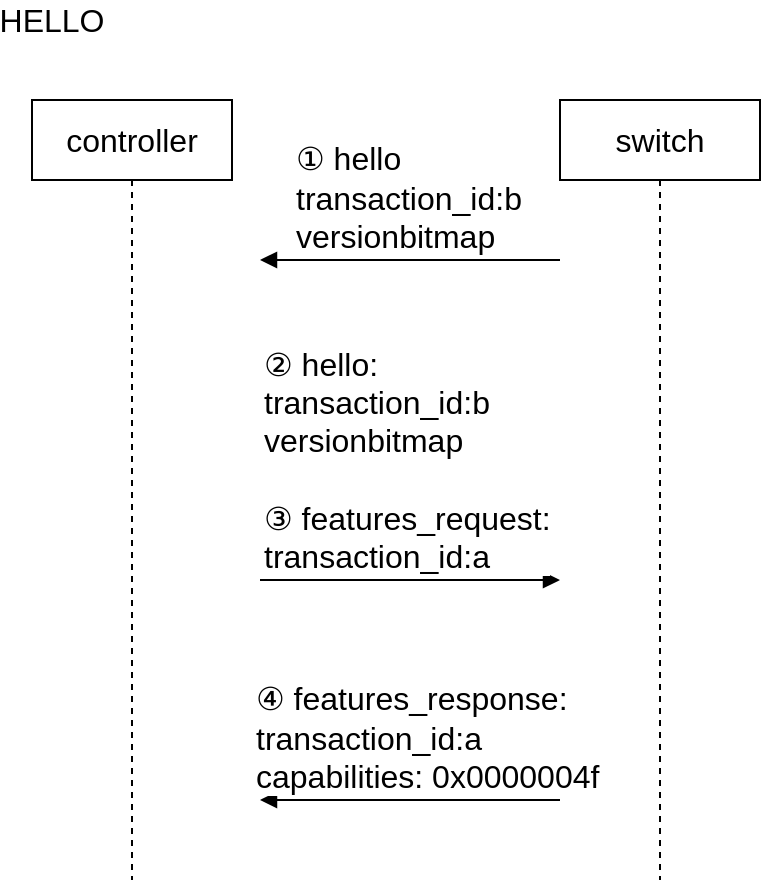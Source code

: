 <mxfile version="14.8.5" type="github" pages="9">
  <diagram id="UMa7nYm3q3nScmQRocwT" name="第 1 页">
    <mxGraphModel dx="1035" dy="594" grid="1" gridSize="10" guides="1" tooltips="1" connect="1" arrows="1" fold="1" page="1" pageScale="1" pageWidth="827" pageHeight="1169" math="0" shadow="0">
      <root>
        <mxCell id="0" />
        <mxCell id="1" parent="0" />
        <mxCell id="kwyds3jAmrTVfxzxvcwC-1" value="HELLO" style="text;html=1;strokeColor=none;fillColor=none;align=center;verticalAlign=middle;whiteSpace=wrap;rounded=0;fontSize=16;" parent="1" vertex="1">
          <mxGeometry x="140" y="120" width="40" height="20" as="geometry" />
        </mxCell>
        <mxCell id="kwyds3jAmrTVfxzxvcwC-3" value="controller" style="shape=umlLifeline;perimeter=lifelinePerimeter;whiteSpace=wrap;html=1;container=1;collapsible=0;recursiveResize=0;outlineConnect=0;fontSize=16;" parent="1" vertex="1">
          <mxGeometry x="150" y="170" width="100" height="390" as="geometry" />
        </mxCell>
        <mxCell id="kwyds3jAmrTVfxzxvcwC-4" value="switch" style="shape=umlLifeline;perimeter=lifelinePerimeter;whiteSpace=wrap;html=1;container=1;collapsible=0;recursiveResize=0;outlineConnect=0;fontSize=16;" parent="1" vertex="1">
          <mxGeometry x="414" y="170" width="100" height="390" as="geometry" />
        </mxCell>
        <mxCell id="kwyds3jAmrTVfxzxvcwC-9" value="① hello&lt;br&gt;&lt;div&gt;transaction_id:b&lt;/div&gt;versionbitmap" style="html=1;verticalAlign=bottom;endArrow=block;fontSize=16;align=left;" parent="1" edge="1">
          <mxGeometry x="0.787" width="80" relative="1" as="geometry">
            <mxPoint x="414" y="250" as="sourcePoint" />
            <mxPoint x="264" y="250" as="targetPoint" />
            <mxPoint as="offset" />
          </mxGeometry>
        </mxCell>
        <mxCell id="kwyds3jAmrTVfxzxvcwC-11" value="④ features_response:&lt;br&gt;transaction_id:a&lt;br&gt;capabilities: 0x0000004f" style="html=1;verticalAlign=bottom;endArrow=block;fontSize=16;align=left;" parent="1" edge="1">
          <mxGeometry x="1" y="4" width="80" relative="1" as="geometry">
            <mxPoint x="414" y="520" as="sourcePoint" />
            <mxPoint x="264" y="520" as="targetPoint" />
            <mxPoint x="-4" y="-4" as="offset" />
          </mxGeometry>
        </mxCell>
        <mxCell id="IBF2v_jfcLlBrlWIYAPM-1" value="② hello:&lt;br&gt;transaction_id:b&lt;br&gt;&lt;span style=&quot;text-align: center&quot;&gt;versionbitmap&lt;br&gt;&lt;/span&gt;&lt;br&gt;③ features_request:&lt;br&gt;transaction_id:a" style="html=1;verticalAlign=bottom;endArrow=block;fontSize=16;align=left;" parent="1" edge="1">
          <mxGeometry x="-1" width="80" relative="1" as="geometry">
            <mxPoint x="264" y="410" as="sourcePoint" />
            <mxPoint x="414" y="410" as="targetPoint" />
            <mxPoint as="offset" />
          </mxGeometry>
        </mxCell>
      </root>
    </mxGraphModel>
  </diagram>
  <diagram id="zy72GBQIXiebMeK4XFMc" name="OpenFlow">
    <mxGraphModel dx="1035" dy="594" grid="0" gridSize="10" guides="1" tooltips="1" connect="1" arrows="1" fold="1" page="1" pageScale="1" pageWidth="827" pageHeight="1169" math="0" shadow="0">
      <root>
        <mxCell id="Mp9M8j4iOaB7za8GDRAm-0" />
        <mxCell id="Mp9M8j4iOaB7za8GDRAm-1" parent="Mp9M8j4iOaB7za8GDRAm-0" />
        <mxCell id="Mp9M8j4iOaB7za8GDRAm-2" value="" style="rounded=0;whiteSpace=wrap;html=1;strokeColor=#006EAF;fontColor=#ffffff;fillColor=#99CCFF;fontSize=14;" parent="Mp9M8j4iOaB7za8GDRAm-1" vertex="1">
          <mxGeometry x="87" y="167" width="613" height="143" as="geometry" />
        </mxCell>
        <mxCell id="Mp9M8j4iOaB7za8GDRAm-3" value="&lt;font style=&quot;font-size: 14px;&quot;&gt;Packet In&lt;/font&gt;" style="endArrow=classic;html=1;entryX=0;entryY=0.5;entryDx=0;entryDy=0;fontSize=14;strokeWidth=2;" parent="Mp9M8j4iOaB7za8GDRAm-1" target="Mp9M8j4iOaB7za8GDRAm-6" edge="1">
          <mxGeometry width="50" height="50" relative="1" as="geometry">
            <mxPoint x="78" y="250" as="sourcePoint" />
            <mxPoint x="150" y="250" as="targetPoint" />
          </mxGeometry>
        </mxCell>
        <mxCell id="Mp9M8j4iOaB7za8GDRAm-6" value="&lt;font style=&quot;font-size: 14px;&quot;&gt;Table 0&lt;/font&gt;" style="rounded=0;whiteSpace=wrap;html=1;fontSize=14;" parent="Mp9M8j4iOaB7za8GDRAm-1" vertex="1">
          <mxGeometry x="180" y="210" width="64" height="80" as="geometry" />
        </mxCell>
        <mxCell id="Mp9M8j4iOaB7za8GDRAm-9" value="&lt;font style=&quot;font-size: 14px&quot;&gt;Action Set = {}&lt;/font&gt;" style="text;html=1;strokeColor=none;fillColor=none;align=center;verticalAlign=middle;whiteSpace=wrap;rounded=0;fontSize=14;" parent="Mp9M8j4iOaB7za8GDRAm-1" vertex="1">
          <mxGeometry x="129" y="265" width="60" height="40" as="geometry" />
        </mxCell>
        <mxCell id="Mp9M8j4iOaB7za8GDRAm-10" value="&lt;font style=&quot;font-size: 14px&quot;&gt;Ingress Port&lt;/font&gt;" style="text;html=1;strokeColor=none;fillColor=none;align=center;verticalAlign=middle;whiteSpace=wrap;rounded=0;fontSize=14;" parent="Mp9M8j4iOaB7za8GDRAm-1" vertex="1">
          <mxGeometry x="120" y="196" width="60" height="40" as="geometry" />
        </mxCell>
        <mxCell id="llkhPf9a_Mp4Z2veP-Fv-0" style="edgeStyle=orthogonalEdgeStyle;rounded=0;orthogonalLoop=1;jettySize=auto;html=1;exitX=0.5;exitY=0;exitDx=0;exitDy=0;entryX=0.5;entryY=0;entryDx=0;entryDy=0;" parent="Mp9M8j4iOaB7za8GDRAm-1" source="Mp9M8j4iOaB7za8GDRAm-11" target="Mp9M8j4iOaB7za8GDRAm-14" edge="1">
          <mxGeometry relative="1" as="geometry">
            <Array as="points">
              <mxPoint x="392" y="198" />
              <mxPoint x="627" y="198" />
            </Array>
          </mxGeometry>
        </mxCell>
        <mxCell id="Mp9M8j4iOaB7za8GDRAm-11" value="&lt;font style=&quot;font-size: 14px;&quot;&gt;Table 1&lt;/font&gt;" style="rounded=0;whiteSpace=wrap;html=1;fontSize=14;" parent="Mp9M8j4iOaB7za8GDRAm-1" vertex="1">
          <mxGeometry x="360" y="210" width="64" height="80" as="geometry" />
        </mxCell>
        <mxCell id="Mp9M8j4iOaB7za8GDRAm-12" value="&lt;font style=&quot;font-size: 14px;&quot;&gt;Table n&lt;/font&gt;" style="rounded=0;whiteSpace=wrap;html=1;fontSize=14;" parent="Mp9M8j4iOaB7za8GDRAm-1" vertex="1">
          <mxGeometry x="440" y="210" width="64" height="80" as="geometry" />
        </mxCell>
        <mxCell id="Mp9M8j4iOaB7za8GDRAm-13" value="&lt;font style=&quot;font-size: 14px&quot;&gt;Action Set&amp;nbsp;&lt;br&gt;动作集合&lt;br&gt;&lt;/font&gt;" style="text;html=1;strokeColor=none;fillColor=none;align=center;verticalAlign=middle;whiteSpace=wrap;rounded=0;fontSize=14;" parent="Mp9M8j4iOaB7za8GDRAm-1" vertex="1">
          <mxGeometry x="280" y="255" width="70" height="30" as="geometry" />
        </mxCell>
        <mxCell id="Mp9M8j4iOaB7za8GDRAm-14" value="&lt;font style=&quot;font-size: 14px&quot;&gt;Excute&lt;br style=&quot;font-size: 14px;&quot;&gt;Action Set&lt;br style=&quot;font-size: 14px;&quot;&gt;执行动作集合&lt;br style=&quot;font-size: 14px;&quot;&gt;&lt;/font&gt;" style="rounded=0;whiteSpace=wrap;html=1;dashed=1;fontSize=14;" parent="Mp9M8j4iOaB7za8GDRAm-1" vertex="1">
          <mxGeometry x="580" y="210" width="94" height="80" as="geometry" />
        </mxCell>
        <mxCell id="Mp9M8j4iOaB7za8GDRAm-15" value="&lt;div style=&quot;text-align: right&quot;&gt;&lt;span&gt;packet +&lt;/span&gt;&lt;/div&gt;&lt;font style=&quot;font-size: 14px&quot;&gt;&lt;div style=&quot;text-align: right&quot;&gt;&lt;span&gt;ingress port +&lt;/span&gt;&lt;/div&gt;&lt;div style=&quot;text-align: right&quot;&gt;&lt;span&gt;metadata&lt;/span&gt;&lt;/div&gt;&lt;/font&gt;" style="text;html=1;strokeColor=none;fillColor=none;align=center;verticalAlign=middle;whiteSpace=wrap;rounded=0;fontSize=14;" parent="Mp9M8j4iOaB7za8GDRAm-1" vertex="1">
          <mxGeometry x="250" y="190" width="100" height="60" as="geometry" />
        </mxCell>
        <mxCell id="Mp9M8j4iOaB7za8GDRAm-17" value="" style="endArrow=classic;html=1;entryX=0;entryY=0.5;entryDx=0;entryDy=0;fontSize=14;strokeWidth=1;" parent="Mp9M8j4iOaB7za8GDRAm-1" edge="1">
          <mxGeometry width="50" height="50" relative="1" as="geometry">
            <mxPoint x="240" y="249" as="sourcePoint" />
            <mxPoint x="360" y="249" as="targetPoint" />
          </mxGeometry>
        </mxCell>
        <mxCell id="Mp9M8j4iOaB7za8GDRAm-18" value="&lt;font style=&quot;font-size: 14px&quot;&gt;Packet Out&lt;/font&gt;" style="endArrow=classic;html=1;fontSize=14;strokeWidth=2;" parent="Mp9M8j4iOaB7za8GDRAm-1" edge="1">
          <mxGeometry width="50" height="50" relative="1" as="geometry">
            <mxPoint x="674" y="250" as="sourcePoint" />
            <mxPoint x="774" y="250" as="targetPoint" />
          </mxGeometry>
        </mxCell>
        <mxCell id="Mp9M8j4iOaB7za8GDRAm-19" value="" style="endArrow=classic;html=1;entryX=0;entryY=0.5;entryDx=0;entryDy=0;fontSize=14;strokeWidth=1;" parent="Mp9M8j4iOaB7za8GDRAm-1" edge="1">
          <mxGeometry width="50" height="50" relative="1" as="geometry">
            <mxPoint x="500" y="249" as="sourcePoint" />
            <mxPoint x="580" y="249" as="targetPoint" />
          </mxGeometry>
        </mxCell>
        <mxCell id="Mp9M8j4iOaB7za8GDRAm-21" value="" style="endArrow=classic;html=1;entryX=0;entryY=0.5;entryDx=0;entryDy=0;fontSize=14;strokeWidth=1;" parent="Mp9M8j4iOaB7za8GDRAm-1" edge="1">
          <mxGeometry width="50" height="50" relative="1" as="geometry">
            <mxPoint x="423" y="248" as="sourcePoint" />
            <mxPoint x="443" y="248" as="targetPoint" />
            <Array as="points">
              <mxPoint x="423" y="248" />
              <mxPoint x="433" y="248" />
            </Array>
          </mxGeometry>
        </mxCell>
        <mxCell id="Mp9M8j4iOaB7za8GDRAm-22" value="&lt;div style=&quot;text-align: right&quot;&gt;&lt;span&gt;packet&amp;nbsp;&lt;/span&gt;&lt;/div&gt;" style="text;html=1;strokeColor=none;fillColor=none;align=center;verticalAlign=middle;whiteSpace=wrap;rounded=0;fontSize=14;" parent="Mp9M8j4iOaB7za8GDRAm-1" vertex="1">
          <mxGeometry x="510" y="210" width="70" height="20" as="geometry" />
        </mxCell>
        <mxCell id="Mp9M8j4iOaB7za8GDRAm-23" value="&lt;font style=&quot;font-size: 14px&quot;&gt;Action Set&amp;nbsp;&lt;/font&gt;" style="text;html=1;strokeColor=none;fillColor=none;align=center;verticalAlign=middle;whiteSpace=wrap;rounded=0;fontSize=14;" parent="Mp9M8j4iOaB7za8GDRAm-1" vertex="1">
          <mxGeometry x="510" y="250" width="70" height="40" as="geometry" />
        </mxCell>
        <mxCell id="Mp9M8j4iOaB7za8GDRAm-25" value="" style="endArrow=classic;html=1;strokeWidth=1;fontSize=14;" parent="Mp9M8j4iOaB7za8GDRAm-1" edge="1">
          <mxGeometry width="50" height="50" relative="1" as="geometry">
            <mxPoint x="158" y="431" as="sourcePoint" />
            <mxPoint x="208" y="431" as="targetPoint" />
          </mxGeometry>
        </mxCell>
        <mxCell id="Mp9M8j4iOaB7za8GDRAm-30" value="&lt;font style=&quot;font-size: 14px&quot;&gt;Action Set&amp;nbsp;&lt;/font&gt;" style="text;html=1;strokeColor=none;fillColor=none;align=center;verticalAlign=middle;whiteSpace=wrap;rounded=0;fontSize=14;" parent="Mp9M8j4iOaB7za8GDRAm-1" vertex="1">
          <mxGeometry x="138" y="401" width="70" height="30" as="geometry" />
        </mxCell>
        <mxCell id="Mp9M8j4iOaB7za8GDRAm-24" value="&lt;font style=&quot;font-size: 14px&quot;&gt;Flow&lt;br&gt;Table&lt;/font&gt;" style="rounded=0;whiteSpace=wrap;html=1;fontSize=14;" parent="Mp9M8j4iOaB7za8GDRAm-1" vertex="1">
          <mxGeometry x="208" y="351" width="80" height="100" as="geometry" />
        </mxCell>
        <mxCell id="Mp9M8j4iOaB7za8GDRAm-29" value="" style="endArrow=classic;html=1;dashed=1;strokeWidth=1;fontSize=14;edgeStyle=orthogonalEdgeStyle;curved=1;" parent="Mp9M8j4iOaB7za8GDRAm-1" edge="1">
          <mxGeometry width="50" height="50" relative="1" as="geometry">
            <mxPoint x="184" y="381" as="sourcePoint" />
            <mxPoint x="324" y="381" as="targetPoint" />
            <Array as="points">
              <mxPoint x="204" y="381" />
              <mxPoint x="204" y="371" />
              <mxPoint x="304" y="371" />
              <mxPoint x="304" y="381" />
            </Array>
          </mxGeometry>
        </mxCell>
        <mxCell id="Mp9M8j4iOaB7za8GDRAm-34" value="①" style="text;html=1;align=center;verticalAlign=middle;resizable=0;points=[];autosize=1;fontSize=14;" parent="Mp9M8j4iOaB7za8GDRAm-1" vertex="1">
          <mxGeometry x="233" y="421" width="30" height="20" as="geometry" />
        </mxCell>
        <mxCell id="Mp9M8j4iOaB7za8GDRAm-35" value="&lt;div&gt;&lt;span&gt;Match Fields:&lt;/span&gt;&lt;/div&gt;&lt;font style=&quot;font-size: 12px&quot;&gt;&lt;div&gt;&lt;span&gt;Ingress port +&lt;/span&gt;&lt;/div&gt;&lt;/font&gt;&lt;div style=&quot;font-size: 13px&quot;&gt;&lt;font style=&quot;font-size: 13px&quot;&gt;metadata +&lt;/font&gt;&lt;/div&gt;&lt;div style=&quot;font-size: 13px&quot;&gt;&lt;font style=&quot;font-size: 13px&quot;&gt;pkt hdrs&lt;/font&gt;&lt;/div&gt;" style="text;html=1;strokeColor=none;fillColor=none;align=right;verticalAlign=middle;whiteSpace=wrap;rounded=0;fontSize=14;" parent="Mp9M8j4iOaB7za8GDRAm-1" vertex="1">
          <mxGeometry x="94" y="331" width="90" height="60" as="geometry" />
        </mxCell>
        <mxCell id="Mp9M8j4iOaB7za8GDRAm-36" value="&lt;div&gt;&lt;span&gt;Match Fields:&lt;/span&gt;&lt;/div&gt;&lt;font style=&quot;font-size: 12px&quot;&gt;&lt;div&gt;&lt;span&gt;Ingress port +&lt;/span&gt;&lt;/div&gt;&lt;/font&gt;&lt;div style=&quot;font-size: 13px&quot;&gt;&lt;font style=&quot;font-size: 13px&quot;&gt;metadata +&lt;/font&gt;&lt;/div&gt;&lt;div style=&quot;font-size: 13px&quot;&gt;&lt;font style=&quot;font-size: 13px&quot;&gt;pkt hdrs&lt;/font&gt;&lt;/div&gt;" style="text;html=1;strokeColor=none;fillColor=none;align=left;verticalAlign=middle;whiteSpace=wrap;rounded=0;fontSize=14;" parent="Mp9M8j4iOaB7za8GDRAm-1" vertex="1">
          <mxGeometry x="324" y="341" width="90" height="60" as="geometry" />
        </mxCell>
        <mxCell id="Mp9M8j4iOaB7za8GDRAm-38" value="" style="endArrow=classic;html=1;strokeWidth=1;fontSize=14;" parent="Mp9M8j4iOaB7za8GDRAm-1" edge="1">
          <mxGeometry width="50" height="50" relative="1" as="geometry">
            <mxPoint x="284" y="431" as="sourcePoint" />
            <mxPoint x="334" y="431" as="targetPoint" />
          </mxGeometry>
        </mxCell>
        <mxCell id="Mp9M8j4iOaB7za8GDRAm-39" value="&lt;font style=&quot;font-size: 14px&quot;&gt;Action Set&amp;nbsp;&lt;/font&gt;" style="text;html=1;strokeColor=none;fillColor=none;align=center;verticalAlign=middle;whiteSpace=wrap;rounded=0;fontSize=14;" parent="Mp9M8j4iOaB7za8GDRAm-1" vertex="1">
          <mxGeometry x="288" y="401" width="70" height="30" as="geometry" />
        </mxCell>
        <mxCell id="Mp9M8j4iOaB7za8GDRAm-41" value="②" style="text;html=1;align=center;verticalAlign=middle;resizable=0;points=[];autosize=1;fontSize=14;" parent="Mp9M8j4iOaB7za8GDRAm-1" vertex="1">
          <mxGeometry x="233" y="351" width="30" height="20" as="geometry" />
        </mxCell>
        <mxCell id="Mp9M8j4iOaB7za8GDRAm-42" value="③" style="text;html=1;align=center;verticalAlign=middle;resizable=0;points=[];autosize=1;fontSize=14;" parent="Mp9M8j4iOaB7za8GDRAm-1" vertex="1">
          <mxGeometry x="344" y="421" width="30" height="20" as="geometry" />
        </mxCell>
        <mxCell id="Mp9M8j4iOaB7za8GDRAm-43" value="① 找出最高优先级的流表条目&lt;br&gt;&lt;div&gt;&lt;br&gt;&lt;/div&gt;&lt;div&gt;② 执行流表的指令&lt;/div&gt;&lt;div&gt;1.（应用动作指令）修改数据包和更新匹配域&lt;/div&gt;&lt;div&gt;2.（清楚动作或写动作）更新动作集合&lt;/div&gt;&lt;div&gt;3.更新元数据&lt;/div&gt;&lt;div&gt;&lt;br&gt;&lt;/div&gt;&lt;div&gt;③ 发送匹配的数据和动作集合到下一个表&lt;/div&gt;" style="text;html=1;align=left;verticalAlign=middle;resizable=0;points=[];autosize=1;fontSize=14;" parent="Mp9M8j4iOaB7za8GDRAm-1" vertex="1">
          <mxGeometry x="417" y="321" width="288" height="140" as="geometry" />
        </mxCell>
        <mxCell id="llkhPf9a_Mp4Z2veP-Fv-1" value="&lt;b&gt;&lt;font style=&quot;font-size: 14px&quot;&gt;OpenFlow Switch&lt;/font&gt;&lt;/b&gt;" style="text;html=1;strokeColor=none;fillColor=none;align=center;verticalAlign=middle;whiteSpace=wrap;rounded=0;" parent="Mp9M8j4iOaB7za8GDRAm-1" vertex="1">
          <mxGeometry x="557" y="164" width="143" height="29" as="geometry" />
        </mxCell>
        <mxCell id="0YfdPrT7tVGgt_3sfKM5-0" value="Controller&lt;br&gt;控制器" style="rounded=0;whiteSpace=wrap;html=1;fontSize=16;" vertex="1" parent="Mp9M8j4iOaB7za8GDRAm-1">
          <mxGeometry x="158" y="659" width="110" height="50" as="geometry" />
        </mxCell>
        <mxCell id="0YfdPrT7tVGgt_3sfKM5-1" value="" style="rounded=0;whiteSpace=wrap;html=1;fontSize=16;" vertex="1" parent="Mp9M8j4iOaB7za8GDRAm-1">
          <mxGeometry x="148" y="809" width="290" height="240" as="geometry" />
        </mxCell>
        <mxCell id="0YfdPrT7tVGgt_3sfKM5-2" value="" style="endArrow=classic;startArrow=classic;html=1;fontSize=16;" edge="1" parent="Mp9M8j4iOaB7za8GDRAm-1">
          <mxGeometry width="50" height="50" relative="1" as="geometry">
            <mxPoint x="208" y="799" as="sourcePoint" />
            <mxPoint x="208" y="719" as="targetPoint" />
          </mxGeometry>
        </mxCell>
        <mxCell id="0YfdPrT7tVGgt_3sfKM5-3" value="OpenFlow Channel&lt;br&gt;信道" style="rounded=0;whiteSpace=wrap;html=1;fontSize=16;" vertex="1" parent="Mp9M8j4iOaB7za8GDRAm-1">
          <mxGeometry x="158" y="819" width="110" height="100" as="geometry" />
        </mxCell>
        <mxCell id="0YfdPrT7tVGgt_3sfKM5-4" value="Flow Table 0&lt;br&gt;流表 0" style="rounded=0;whiteSpace=wrap;html=1;fontSize=16;" vertex="1" parent="Mp9M8j4iOaB7za8GDRAm-1">
          <mxGeometry x="158" y="939" width="70" height="100" as="geometry" />
        </mxCell>
        <mxCell id="0YfdPrT7tVGgt_3sfKM5-5" value="Group&lt;br&gt;Table&lt;br&gt;组表" style="rounded=0;whiteSpace=wrap;html=1;fontSize=16;" vertex="1" parent="Mp9M8j4iOaB7za8GDRAm-1">
          <mxGeometry x="278" y="819" width="70" height="100" as="geometry" />
        </mxCell>
        <mxCell id="0YfdPrT7tVGgt_3sfKM5-6" value="Meter&lt;br&gt;Table&lt;br&gt;速度表" style="rounded=0;whiteSpace=wrap;html=1;fontSize=16;" vertex="1" parent="Mp9M8j4iOaB7za8GDRAm-1">
          <mxGeometry x="359" y="819" width="70" height="100" as="geometry" />
        </mxCell>
        <mxCell id="0YfdPrT7tVGgt_3sfKM5-7" value="Flow Table n&lt;br&gt;流表 n" style="rounded=0;whiteSpace=wrap;html=1;fontSize=16;" vertex="1" parent="Mp9M8j4iOaB7za8GDRAm-1">
          <mxGeometry x="359" y="939" width="70" height="100" as="geometry" />
        </mxCell>
        <mxCell id="0YfdPrT7tVGgt_3sfKM5-8" value="" style="endArrow=classic;html=1;fontSize=16;" edge="1" parent="Mp9M8j4iOaB7za8GDRAm-1">
          <mxGeometry width="50" height="50" relative="1" as="geometry">
            <mxPoint x="314" y="987" as="sourcePoint" />
            <mxPoint x="359" y="987" as="targetPoint" />
          </mxGeometry>
        </mxCell>
        <mxCell id="0YfdPrT7tVGgt_3sfKM5-9" value="Pipeline&lt;br&gt;流水线" style="text;html=1;strokeColor=none;fillColor=none;align=center;verticalAlign=middle;whiteSpace=wrap;rounded=0;fontSize=16;" vertex="1" parent="Mp9M8j4iOaB7za8GDRAm-1">
          <mxGeometry x="281" y="1014" width="40" height="20" as="geometry" />
        </mxCell>
        <mxCell id="0YfdPrT7tVGgt_3sfKM5-10" value="..." style="text;html=1;strokeColor=none;fillColor=none;align=center;verticalAlign=middle;whiteSpace=wrap;rounded=0;fontSize=16;" vertex="1" parent="Mp9M8j4iOaB7za8GDRAm-1">
          <mxGeometry x="278" y="979" width="40" height="20" as="geometry" />
        </mxCell>
        <mxCell id="0YfdPrT7tVGgt_3sfKM5-11" value="" style="endArrow=classic;html=1;fontSize=16;" edge="1" parent="Mp9M8j4iOaB7za8GDRAm-1">
          <mxGeometry width="50" height="50" relative="1" as="geometry">
            <mxPoint x="218" y="987" as="sourcePoint" />
            <mxPoint x="278" y="987" as="targetPoint" />
          </mxGeometry>
        </mxCell>
        <mxCell id="0YfdPrT7tVGgt_3sfKM5-12" value="OpenFlow 协议" style="text;html=1;align=center;verticalAlign=middle;resizable=0;points=[];autosize=1;fontSize=16;fillColor=#ffffff;" vertex="1" parent="Mp9M8j4iOaB7za8GDRAm-1">
          <mxGeometry x="158" y="749" width="120" height="20" as="geometry" />
        </mxCell>
      </root>
    </mxGraphModel>
  </diagram>
  <diagram id="3ZT-MTLTVOmbCU4keIKY" name="matching">
    <mxGraphModel dx="1035" dy="594" grid="0" gridSize="10" guides="1" tooltips="1" connect="1" arrows="1" fold="1" page="1" pageScale="1" pageWidth="827" pageHeight="1169" math="0" shadow="0">
      <root>
        <mxCell id="VjVKXZAL8KgMTcgo86ot-0" />
        <mxCell id="VjVKXZAL8KgMTcgo86ot-1" parent="VjVKXZAL8KgMTcgo86ot-0" />
        <mxCell id="VjVKXZAL8KgMTcgo86ot-11" value="Y" style="edgeStyle=orthogonalEdgeStyle;rounded=0;orthogonalLoop=1;jettySize=auto;html=1;exitX=1;exitY=0.5;exitDx=0;exitDy=0;exitPerimeter=0;entryX=0;entryY=0.5;entryDx=0;entryDy=0;fontSize=14;" parent="VjVKXZAL8KgMTcgo86ot-1" source="VjVKXZAL8KgMTcgo86ot-4" target="VjVKXZAL8KgMTcgo86ot-6" edge="1">
          <mxGeometry relative="1" as="geometry" />
        </mxCell>
        <mxCell id="VjVKXZAL8KgMTcgo86ot-18" value="N" style="edgeStyle=orthogonalEdgeStyle;rounded=0;orthogonalLoop=1;jettySize=auto;html=1;exitX=0.5;exitY=1;exitDx=0;exitDy=0;exitPerimeter=0;entryX=0.5;entryY=0;entryDx=0;entryDy=0;entryPerimeter=0;fontSize=14;" parent="VjVKXZAL8KgMTcgo86ot-1" source="VjVKXZAL8KgMTcgo86ot-4" target="VjVKXZAL8KgMTcgo86ot-17" edge="1">
          <mxGeometry relative="1" as="geometry" />
        </mxCell>
        <mxCell id="VjVKXZAL8KgMTcgo86ot-4" value="在表n中，&lt;br style=&quot;font-size: 14px;&quot;&gt;是否找到匹配&lt;br style=&quot;font-size: 14px;&quot;&gt;到流条目？" style="strokeWidth=2;html=1;shape=mxgraph.flowchart.decision;whiteSpace=wrap;fontSize=14;" parent="VjVKXZAL8KgMTcgo86ot-1" vertex="1">
          <mxGeometry x="139" y="266" width="100" height="100" as="geometry" />
        </mxCell>
        <mxCell id="VjVKXZAL8KgMTcgo86ot-10" style="edgeStyle=orthogonalEdgeStyle;rounded=0;orthogonalLoop=1;jettySize=auto;html=1;exitX=0.5;exitY=1;exitDx=0;exitDy=0;exitPerimeter=0;entryX=0.5;entryY=0;entryDx=0;entryDy=0;entryPerimeter=0;fontSize=14;" parent="VjVKXZAL8KgMTcgo86ot-1" source="VjVKXZAL8KgMTcgo86ot-5" target="VjVKXZAL8KgMTcgo86ot-4" edge="1">
          <mxGeometry relative="1" as="geometry" />
        </mxCell>
        <mxCell id="VjVKXZAL8KgMTcgo86ot-5" value="接收数据包&lt;br style=&quot;font-size: 14px;&quot;&gt;找到0号流表" style="strokeWidth=2;html=1;shape=mxgraph.flowchart.terminator;whiteSpace=wrap;fontSize=14;" parent="VjVKXZAL8KgMTcgo86ot-1" vertex="1">
          <mxGeometry x="141" y="185" width="100" height="52" as="geometry" />
        </mxCell>
        <mxCell id="VjVKXZAL8KgMTcgo86ot-12" style="edgeStyle=orthogonalEdgeStyle;rounded=0;orthogonalLoop=1;jettySize=auto;html=1;exitX=1;exitY=0.5;exitDx=0;exitDy=0;entryX=0;entryY=0.5;entryDx=0;entryDy=0;entryPerimeter=0;fontSize=14;" parent="VjVKXZAL8KgMTcgo86ot-1" source="VjVKXZAL8KgMTcgo86ot-6" target="VjVKXZAL8KgMTcgo86ot-7" edge="1">
          <mxGeometry relative="1" as="geometry" />
        </mxCell>
        <mxCell id="VjVKXZAL8KgMTcgo86ot-6" value="&lt;div style=&quot;text-align: left; font-size: 14px;&quot;&gt;&lt;div style=&quot;font-size: 14px;&quot;&gt;&lt;b style=&quot;font-size: 14px;&quot;&gt;更新计数器&lt;/b&gt;&lt;/div&gt;&lt;b style=&quot;font-size: 14px;&quot;&gt;执行指令&lt;/b&gt;&lt;/div&gt;" style="rounded=1;whiteSpace=wrap;html=1;absoluteArcSize=1;arcSize=14;strokeWidth=2;fontSize=14;" parent="VjVKXZAL8KgMTcgo86ot-1" vertex="1">
          <mxGeometry x="293" y="293" width="121" height="46" as="geometry" />
        </mxCell>
        <mxCell id="VjVKXZAL8KgMTcgo86ot-14" value="Y" style="edgeStyle=orthogonalEdgeStyle;rounded=0;orthogonalLoop=1;jettySize=auto;html=1;exitX=0.5;exitY=0;exitDx=0;exitDy=0;exitPerimeter=0;entryX=0.5;entryY=0;entryDx=0;entryDy=0;entryPerimeter=0;fontSize=14;" parent="VjVKXZAL8KgMTcgo86ot-1" source="VjVKXZAL8KgMTcgo86ot-7" target="VjVKXZAL8KgMTcgo86ot-4" edge="1">
          <mxGeometry relative="1" as="geometry" />
        </mxCell>
        <mxCell id="VjVKXZAL8KgMTcgo86ot-16" value="N" style="edgeStyle=orthogonalEdgeStyle;rounded=0;orthogonalLoop=1;jettySize=auto;html=1;exitX=0.5;exitY=1;exitDx=0;exitDy=0;exitPerimeter=0;entryX=0.5;entryY=0;entryDx=0;entryDy=0;fontSize=14;" parent="VjVKXZAL8KgMTcgo86ot-1" source="VjVKXZAL8KgMTcgo86ot-7" target="VjVKXZAL8KgMTcgo86ot-15" edge="1">
          <mxGeometry relative="1" as="geometry" />
        </mxCell>
        <mxCell id="VjVKXZAL8KgMTcgo86ot-7" value="是否包含&lt;br&gt;&amp;nbsp;GO-TO&lt;br style=&quot;font-size: 14px&quot;&gt;Table n的指令？" style="strokeWidth=2;html=1;shape=mxgraph.flowchart.decision;whiteSpace=wrap;fontSize=14;" parent="VjVKXZAL8KgMTcgo86ot-1" vertex="1">
          <mxGeometry x="468" y="266" width="100" height="100" as="geometry" />
        </mxCell>
        <mxCell id="VjVKXZAL8KgMTcgo86ot-26" style="edgeStyle=orthogonalEdgeStyle;rounded=0;orthogonalLoop=1;jettySize=auto;html=1;exitX=0.5;exitY=1;exitDx=0;exitDy=0;entryX=0.5;entryY=0;entryDx=0;entryDy=0;entryPerimeter=0;fontSize=14;" parent="VjVKXZAL8KgMTcgo86ot-1" source="VjVKXZAL8KgMTcgo86ot-15" target="VjVKXZAL8KgMTcgo86ot-21" edge="1">
          <mxGeometry relative="1" as="geometry" />
        </mxCell>
        <mxCell id="VjVKXZAL8KgMTcgo86ot-15" value="&lt;div style=&quot;text-align: left; font-size: 14px;&quot;&gt;&lt;div style=&quot;font-size: 14px;&quot;&gt;&lt;b style=&quot;font-size: 14px;&quot;&gt;执行动作集&lt;/b&gt;&lt;br style=&quot;font-size: 14px;&quot;&gt;&lt;/div&gt;&lt;/div&gt;" style="rounded=1;whiteSpace=wrap;html=1;absoluteArcSize=1;arcSize=14;strokeWidth=2;fontSize=14;" parent="VjVKXZAL8KgMTcgo86ot-1" vertex="1">
          <mxGeometry x="457.5" y="415" width="121" height="46" as="geometry" />
        </mxCell>
        <mxCell id="VjVKXZAL8KgMTcgo86ot-19" value="Y" style="edgeStyle=orthogonalEdgeStyle;rounded=0;orthogonalLoop=1;jettySize=auto;html=1;exitX=1;exitY=0.5;exitDx=0;exitDy=0;exitPerimeter=0;entryX=0.5;entryY=1;entryDx=0;entryDy=0;fontSize=14;" parent="VjVKXZAL8KgMTcgo86ot-1" source="VjVKXZAL8KgMTcgo86ot-17" target="VjVKXZAL8KgMTcgo86ot-6" edge="1">
          <mxGeometry relative="1" as="geometry" />
        </mxCell>
        <mxCell id="VjVKXZAL8KgMTcgo86ot-23" value="N" style="edgeStyle=orthogonalEdgeStyle;rounded=0;orthogonalLoop=1;jettySize=auto;html=1;exitX=0.5;exitY=1;exitDx=0;exitDy=0;exitPerimeter=0;entryX=0.5;entryY=0;entryDx=0;entryDy=0;fontSize=14;" parent="VjVKXZAL8KgMTcgo86ot-1" source="VjVKXZAL8KgMTcgo86ot-17" target="VjVKXZAL8KgMTcgo86ot-20" edge="1">
          <mxGeometry relative="1" as="geometry" />
        </mxCell>
        <mxCell id="VjVKXZAL8KgMTcgo86ot-17" value="是否存在&lt;br style=&quot;font-size: 14px;&quot;&gt;表未命中条目？" style="strokeWidth=2;html=1;shape=mxgraph.flowchart.decision;whiteSpace=wrap;fontSize=14;" parent="VjVKXZAL8KgMTcgo86ot-1" vertex="1">
          <mxGeometry x="137" y="395" width="100" height="100" as="geometry" />
        </mxCell>
        <mxCell id="VjVKXZAL8KgMTcgo86ot-27" style="edgeStyle=orthogonalEdgeStyle;rounded=0;orthogonalLoop=1;jettySize=auto;html=1;exitX=1;exitY=0.5;exitDx=0;exitDy=0;fontSize=14;" parent="VjVKXZAL8KgMTcgo86ot-1" source="VjVKXZAL8KgMTcgo86ot-20" target="VjVKXZAL8KgMTcgo86ot-21" edge="1">
          <mxGeometry relative="1" as="geometry" />
        </mxCell>
        <mxCell id="VjVKXZAL8KgMTcgo86ot-20" value="&lt;div style=&quot;text-align: left; font-size: 14px;&quot;&gt;&lt;div style=&quot;font-size: 14px;&quot;&gt;&lt;b style=&quot;font-size: 14px;&quot;&gt;丢包&lt;/b&gt;&lt;br style=&quot;font-size: 14px;&quot;&gt;&lt;/div&gt;&lt;/div&gt;" style="rounded=1;whiteSpace=wrap;html=1;absoluteArcSize=1;arcSize=14;strokeWidth=2;fontSize=14;" parent="VjVKXZAL8KgMTcgo86ot-1" vertex="1">
          <mxGeometry x="126.5" y="519" width="121" height="46" as="geometry" />
        </mxCell>
        <mxCell id="VjVKXZAL8KgMTcgo86ot-21" value="流水线结束" style="strokeWidth=2;html=1;shape=mxgraph.flowchart.terminator;whiteSpace=wrap;fontSize=14;" parent="VjVKXZAL8KgMTcgo86ot-1" vertex="1">
          <mxGeometry x="468" y="512" width="100" height="60" as="geometry" />
        </mxCell>
      </root>
    </mxGraphModel>
  </diagram>
  <diagram id="Y9CfJsrcqIrIc6qkEVa5" name="group">
    <mxGraphModel dx="1035" dy="594" grid="0" gridSize="10" guides="1" tooltips="1" connect="1" arrows="1" fold="1" page="1" pageScale="1" pageWidth="827" pageHeight="1169" math="0" shadow="0">
      <root>
        <mxCell id="HX0_UBeeCPlR9TwSL5ZU-0" />
        <mxCell id="HX0_UBeeCPlR9TwSL5ZU-1" parent="HX0_UBeeCPlR9TwSL5ZU-0" />
        <mxCell id="KoxxXm1CfPSFYwRiIUgS-4" value="&lt;b&gt;Group 1&lt;/b&gt;" style="shape=umlFrame;whiteSpace=wrap;html=1;fontSize=14;width=90;height=40;" parent="HX0_UBeeCPlR9TwSL5ZU-1" vertex="1">
          <mxGeometry x="10" y="220" width="300" height="180" as="geometry" />
        </mxCell>
        <mxCell id="KoxxXm1CfPSFYwRiIUgS-6" value="&lt;b&gt;Action Bucket a&lt;br&gt;&lt;/b&gt;action 1&lt;br&gt;action 2&lt;br&gt;action 3" style="html=1;dropTarget=0;fontSize=14;" parent="HX0_UBeeCPlR9TwSL5ZU-1" vertex="1">
          <mxGeometry x="20" y="270" width="130" height="110" as="geometry" />
        </mxCell>
        <mxCell id="KoxxXm1CfPSFYwRiIUgS-10" value="&lt;b&gt;Group 2&lt;/b&gt;" style="shape=umlFrame;whiteSpace=wrap;html=1;fontSize=14;width=90;height=40;" parent="HX0_UBeeCPlR9TwSL5ZU-1" vertex="1">
          <mxGeometry x="325" y="220" width="170" height="178" as="geometry" />
        </mxCell>
        <mxCell id="KoxxXm1CfPSFYwRiIUgS-11" value="&lt;b&gt;Action Bucket b&lt;br&gt;&lt;/b&gt;action 1&lt;br&gt;action 2&lt;br&gt;group 2" style="html=1;dropTarget=0;fontSize=14;" parent="HX0_UBeeCPlR9TwSL5ZU-1" vertex="1">
          <mxGeometry x="170" y="270" width="130" height="110" as="geometry" />
        </mxCell>
        <mxCell id="KoxxXm1CfPSFYwRiIUgS-12" value="&lt;b&gt;Action Bucket a&lt;br&gt;&lt;/b&gt;action 1&lt;br&gt;action 2&lt;br&gt;action 3" style="html=1;dropTarget=0;fontSize=14;" parent="HX0_UBeeCPlR9TwSL5ZU-1" vertex="1">
          <mxGeometry x="346" y="274" width="130" height="110" as="geometry" />
        </mxCell>
      </root>
    </mxGraphModel>
  </diagram>
  <diagram id="Q4d8vo1KDZOBB1CS7EjJ" name="meter">
    <mxGraphModel dx="1035" dy="594" grid="1" gridSize="10" guides="1" tooltips="1" connect="1" arrows="1" fold="1" page="1" pageScale="1" pageWidth="827" pageHeight="1169" math="0" shadow="0">
      <root>
        <mxCell id="lWEmKdYaXjs-p1JN0U_0-0" />
        <mxCell id="lWEmKdYaXjs-p1JN0U_0-1" parent="lWEmKdYaXjs-p1JN0U_0-0" />
      </root>
    </mxGraphModel>
  </diagram>
  <diagram id="YdtYZXD6Cu4lbwPbPQNn" name="message">
    <mxGraphModel dx="1035" dy="594" grid="0" gridSize="10" guides="1" tooltips="1" connect="1" arrows="1" fold="1" page="1" pageScale="1" pageWidth="827" pageHeight="1169" math="0" shadow="0">
      <root>
        <mxCell id="XIEVuwWsXh1EqFdUXq7O-0" />
        <mxCell id="XIEVuwWsXh1EqFdUXq7O-1" parent="XIEVuwWsXh1EqFdUXq7O-0" />
        <mxCell id="XIEVuwWsXh1EqFdUXq7O-9" value="" style="verticalLabelPosition=bottom;verticalAlign=top;html=1;shape=mxgraph.basic.rect;fillColor2=none;strokeWidth=1;size=20;indent=5;fontSize=14;strokeColor=#006191;" parent="XIEVuwWsXh1EqFdUXq7O-1" vertex="1">
          <mxGeometry x="120" y="250" width="320" height="190" as="geometry" />
        </mxCell>
        <mxCell id="XIEVuwWsXh1EqFdUXq7O-5" style="edgeStyle=orthogonalEdgeStyle;rounded=0;orthogonalLoop=1;jettySize=auto;html=1;exitX=1;exitY=0.5;exitDx=0;exitDy=0;exitPerimeter=0;dashed=1;strokeColor=#006191;" parent="XIEVuwWsXh1EqFdUXq7O-1" source="XIEVuwWsXh1EqFdUXq7O-2" target="XIEVuwWsXh1EqFdUXq7O-3" edge="1">
          <mxGeometry relative="1" as="geometry" />
        </mxCell>
        <mxCell id="XIEVuwWsXh1EqFdUXq7O-2" value="" style="shape=mxgraph.cisco.computers_and_peripherals.ibm_mini_as400;html=1;pointerEvents=1;dashed=0;fillColor=#036897;strokeColor=#ffffff;strokeWidth=2;verticalLabelPosition=bottom;verticalAlign=top;align=center;outlineConnect=0;" parent="XIEVuwWsXh1EqFdUXq7O-1" vertex="1">
          <mxGeometry x="150" y="310" width="60" height="90" as="geometry" />
        </mxCell>
        <mxCell id="XIEVuwWsXh1EqFdUXq7O-3" value="" style="shape=mxgraph.cisco.misc.7500ars_(7513);html=1;pointerEvents=1;dashed=0;fillColor=#036897;strokeColor=#ffffff;strokeWidth=2;verticalLabelPosition=bottom;verticalAlign=top;align=center;outlineConnect=0;" parent="XIEVuwWsXh1EqFdUXq7O-1" vertex="1">
          <mxGeometry x="320" y="316" width="78" height="78" as="geometry" />
        </mxCell>
        <mxCell id="XIEVuwWsXh1EqFdUXq7O-6" value="Controller" style="text;html=1;align=center;verticalAlign=middle;resizable=0;points=[];autosize=1;fontSize=14;fontColor=#006191;" parent="XIEVuwWsXh1EqFdUXq7O-1" vertex="1">
          <mxGeometry x="135" y="280" width="80" height="20" as="geometry" />
        </mxCell>
        <mxCell id="XIEVuwWsXh1EqFdUXq7O-8" value="OpenFlow Switch" style="text;html=1;align=center;verticalAlign=middle;resizable=0;points=[];autosize=1;fontSize=14;fontColor=#006191;" parent="XIEVuwWsXh1EqFdUXq7O-1" vertex="1">
          <mxGeometry x="310" y="280" width="120" height="20" as="geometry" />
        </mxCell>
        <mxCell id="XIEVuwWsXh1EqFdUXq7O-10" value="" style="verticalLabelPosition=bottom;verticalAlign=top;html=1;shape=mxgraph.basic.rect;fillColor2=none;strokeWidth=1;size=20;indent=5;fontSize=14;strokeColor=#006191;" parent="XIEVuwWsXh1EqFdUXq7O-1" vertex="1">
          <mxGeometry x="120" y="470" width="320" height="190" as="geometry" />
        </mxCell>
        <mxCell id="XIEVuwWsXh1EqFdUXq7O-11" style="edgeStyle=orthogonalEdgeStyle;rounded=0;orthogonalLoop=1;jettySize=auto;html=1;dashed=1;strokeColor=#006191;entryX=1;entryY=0.5;entryDx=0;entryDy=0;entryPerimeter=0;" parent="XIEVuwWsXh1EqFdUXq7O-1" source="XIEVuwWsXh1EqFdUXq7O-13" target="XIEVuwWsXh1EqFdUXq7O-12" edge="1">
          <mxGeometry relative="1" as="geometry" />
        </mxCell>
        <mxCell id="XIEVuwWsXh1EqFdUXq7O-12" value="" style="shape=mxgraph.cisco.computers_and_peripherals.ibm_mini_as400;html=1;pointerEvents=1;dashed=0;fillColor=#036897;strokeColor=#ffffff;strokeWidth=2;verticalLabelPosition=bottom;verticalAlign=top;align=center;outlineConnect=0;" parent="XIEVuwWsXh1EqFdUXq7O-1" vertex="1">
          <mxGeometry x="150" y="530" width="60" height="90" as="geometry" />
        </mxCell>
        <mxCell id="XIEVuwWsXh1EqFdUXq7O-13" value="" style="shape=mxgraph.cisco.misc.7500ars_(7513);html=1;pointerEvents=1;dashed=0;fillColor=#036897;strokeColor=#ffffff;strokeWidth=2;verticalLabelPosition=bottom;verticalAlign=top;align=center;outlineConnect=0;" parent="XIEVuwWsXh1EqFdUXq7O-1" vertex="1">
          <mxGeometry x="320" y="536" width="78" height="78" as="geometry" />
        </mxCell>
        <mxCell id="XIEVuwWsXh1EqFdUXq7O-14" value="Controller" style="text;html=1;align=center;verticalAlign=middle;resizable=0;points=[];autosize=1;fontSize=14;fontColor=#006191;" parent="XIEVuwWsXh1EqFdUXq7O-1" vertex="1">
          <mxGeometry x="135" y="500" width="80" height="20" as="geometry" />
        </mxCell>
        <mxCell id="XIEVuwWsXh1EqFdUXq7O-15" value="OpenFlow Switch" style="text;html=1;align=center;verticalAlign=middle;resizable=0;points=[];autosize=1;fontSize=14;fontColor=#006191;" parent="XIEVuwWsXh1EqFdUXq7O-1" vertex="1">
          <mxGeometry x="310" y="500" width="120" height="20" as="geometry" />
        </mxCell>
        <mxCell id="XIEVuwWsXh1EqFdUXq7O-16" value="" style="verticalLabelPosition=bottom;verticalAlign=top;html=1;shape=mxgraph.basic.rect;fillColor2=none;strokeWidth=1;size=20;indent=5;fontSize=14;strokeColor=#006191;" parent="XIEVuwWsXh1EqFdUXq7O-1" vertex="1">
          <mxGeometry x="120" y="700" width="320" height="190" as="geometry" />
        </mxCell>
        <mxCell id="XIEVuwWsXh1EqFdUXq7O-17" style="edgeStyle=orthogonalEdgeStyle;rounded=0;orthogonalLoop=1;jettySize=auto;html=1;dashed=1;strokeColor=#006191;" parent="XIEVuwWsXh1EqFdUXq7O-1" edge="1">
          <mxGeometry relative="1" as="geometry">
            <mxPoint x="310" y="820" as="sourcePoint" />
            <mxPoint x="220" y="820" as="targetPoint" />
          </mxGeometry>
        </mxCell>
        <mxCell id="XIEVuwWsXh1EqFdUXq7O-18" value="" style="shape=mxgraph.cisco.computers_and_peripherals.ibm_mini_as400;html=1;pointerEvents=1;dashed=0;fillColor=#036897;strokeColor=#ffffff;strokeWidth=2;verticalLabelPosition=bottom;verticalAlign=top;align=center;outlineConnect=0;" parent="XIEVuwWsXh1EqFdUXq7O-1" vertex="1">
          <mxGeometry x="150" y="760" width="60" height="90" as="geometry" />
        </mxCell>
        <mxCell id="XIEVuwWsXh1EqFdUXq7O-19" value="" style="shape=mxgraph.cisco.misc.7500ars_(7513);html=1;pointerEvents=1;dashed=0;fillColor=#036897;strokeColor=#ffffff;strokeWidth=2;verticalLabelPosition=bottom;verticalAlign=top;align=center;outlineConnect=0;" parent="XIEVuwWsXh1EqFdUXq7O-1" vertex="1">
          <mxGeometry x="320" y="766" width="78" height="78" as="geometry" />
        </mxCell>
        <mxCell id="XIEVuwWsXh1EqFdUXq7O-20" value="Controller" style="text;html=1;align=center;verticalAlign=middle;resizable=0;points=[];autosize=1;fontSize=14;fontColor=#006191;" parent="XIEVuwWsXh1EqFdUXq7O-1" vertex="1">
          <mxGeometry x="135" y="730" width="80" height="20" as="geometry" />
        </mxCell>
        <mxCell id="XIEVuwWsXh1EqFdUXq7O-21" value="OpenFlow Switch" style="text;html=1;align=center;verticalAlign=middle;resizable=0;points=[];autosize=1;fontSize=14;fontColor=#006191;" parent="XIEVuwWsXh1EqFdUXq7O-1" vertex="1">
          <mxGeometry x="310" y="730" width="120" height="20" as="geometry" />
        </mxCell>
        <mxCell id="XIEVuwWsXh1EqFdUXq7O-23" style="edgeStyle=orthogonalEdgeStyle;rounded=0;orthogonalLoop=1;jettySize=auto;html=1;dashed=1;strokeColor=#006191;" parent="XIEVuwWsXh1EqFdUXq7O-1" edge="1">
          <mxGeometry relative="1" as="geometry">
            <mxPoint x="220" y="800" as="sourcePoint" />
            <mxPoint x="310" y="800" as="targetPoint" />
          </mxGeometry>
        </mxCell>
        <mxCell id="IAci8E1ubqnGGDfwKtQO-0" value="Controller to Switch" style="text;html=1;align=center;verticalAlign=middle;resizable=0;points=[];autosize=1;fontColor=#006191;" parent="XIEVuwWsXh1EqFdUXq7O-1" vertex="1">
          <mxGeometry x="120" y="230" width="120" height="20" as="geometry" />
        </mxCell>
        <mxCell id="IAci8E1ubqnGGDfwKtQO-1" value="Asynchronous" style="text;html=1;align=center;verticalAlign=middle;resizable=0;points=[];autosize=1;fontColor=#006191;" parent="XIEVuwWsXh1EqFdUXq7O-1" vertex="1">
          <mxGeometry x="120" y="450" width="90" height="20" as="geometry" />
        </mxCell>
        <mxCell id="IAci8E1ubqnGGDfwKtQO-2" value="&lt;font color=&quot;#006191&quot;&gt;Symmetric&lt;/font&gt;" style="text;html=1;align=center;verticalAlign=middle;resizable=0;points=[];autosize=1;" parent="XIEVuwWsXh1EqFdUXq7O-1" vertex="1">
          <mxGeometry x="120" y="680" width="70" height="20" as="geometry" />
        </mxCell>
      </root>
    </mxGraphModel>
  </diagram>
  <diagram id="pUamGA9gg9TFdKBX2e6x" name="openvswitch">
    <mxGraphModel dx="1035" dy="594" grid="0" gridSize="10" guides="1" tooltips="1" connect="1" arrows="1" fold="1" page="1" pageScale="1" pageWidth="827" pageHeight="1169" math="0" shadow="0">
      <root>
        <mxCell id="UJmPZPItcT52eHb7d8yb-0" />
        <mxCell id="UJmPZPItcT52eHb7d8yb-1" parent="UJmPZPItcT52eHb7d8yb-0" />
        <mxCell id="cEtUZl3WPjvPihAtGsq3-7" style="rounded=0;orthogonalLoop=1;jettySize=auto;html=1;exitX=1;exitY=0.5;exitDx=0;exitDy=0;exitPerimeter=0;fontSize=14;endArrow=none;endFill=0;strokeColor=#006191;" parent="UJmPZPItcT52eHb7d8yb-1" source="cEtUZl3WPjvPihAtGsq3-0" target="cEtUZl3WPjvPihAtGsq3-1" edge="1">
          <mxGeometry relative="1" as="geometry" />
        </mxCell>
        <mxCell id="cEtUZl3WPjvPihAtGsq3-26" value="&lt;font color=&quot;#006191&quot;&gt;1:vlan 1&lt;br&gt;&lt;/font&gt;" style="edgeLabel;html=1;align=center;verticalAlign=middle;resizable=0;points=[];fontSize=14;" parent="cEtUZl3WPjvPihAtGsq3-7" vertex="1" connectable="0">
          <mxGeometry x="0.801" y="-1" relative="1" as="geometry">
            <mxPoint x="-12.23" y="-8.4" as="offset" />
          </mxGeometry>
        </mxCell>
        <mxCell id="cEtUZl3WPjvPihAtGsq3-0" value="&lt;font color=&quot;#006191&quot; style=&quot;font-size: 14px&quot;&gt;h1s1&lt;br&gt;00:00:00:00:00:01&lt;br&gt;10.0.0.1&amp;nbsp;&lt;br&gt;&lt;/font&gt;" style="shape=mxgraph.cisco.computers_and_peripherals.ibm_mini_as400;html=1;pointerEvents=1;dashed=0;fillColor=#036897;strokeColor=#ffffff;strokeWidth=2;verticalLabelPosition=bottom;verticalAlign=top;align=center;outlineConnect=0;aspect=fixed;" parent="UJmPZPItcT52eHb7d8yb-1" vertex="1">
          <mxGeometry x="181" y="73" width="38" height="57" as="geometry" />
        </mxCell>
        <mxCell id="cEtUZl3WPjvPihAtGsq3-12" style="edgeStyle=none;rounded=0;orthogonalLoop=1;jettySize=auto;html=1;exitX=1;exitY=0.5;exitDx=0;exitDy=0;exitPerimeter=0;entryX=0;entryY=0.5;entryDx=0;entryDy=0;entryPerimeter=0;endArrow=none;endFill=0;strokeColor=#006191;fontSize=14;" parent="UJmPZPItcT52eHb7d8yb-1" source="cEtUZl3WPjvPihAtGsq3-1" target="cEtUZl3WPjvPihAtGsq3-5" edge="1">
          <mxGeometry relative="1" as="geometry" />
        </mxCell>
        <mxCell id="cEtUZl3WPjvPihAtGsq3-29" value="3" style="edgeLabel;html=1;align=center;verticalAlign=middle;resizable=0;points=[];fontSize=14;fontColor=#006191;" parent="cEtUZl3WPjvPihAtGsq3-12" vertex="1" connectable="0">
          <mxGeometry x="0.625" relative="1" as="geometry">
            <mxPoint as="offset" />
          </mxGeometry>
        </mxCell>
        <mxCell id="cEtUZl3WPjvPihAtGsq3-30" value="3" style="edgeLabel;html=1;align=center;verticalAlign=middle;resizable=0;points=[];fontSize=14;fontColor=#006191;" parent="cEtUZl3WPjvPihAtGsq3-12" vertex="1" connectable="0">
          <mxGeometry x="-0.667" y="1" relative="1" as="geometry">
            <mxPoint as="offset" />
          </mxGeometry>
        </mxCell>
        <mxCell id="cEtUZl3WPjvPihAtGsq3-1" value="&lt;font color=&quot;#006191&quot; style=&quot;font-size: 14px&quot;&gt;s1&lt;/font&gt;&lt;font size=&quot;1&quot;&gt;&lt;br&gt;&lt;/font&gt;" style="shape=mxgraph.cisco.misc.7500ars_(7513);html=1;pointerEvents=1;dashed=0;fillColor=#036897;strokeColor=#ffffff;strokeWidth=2;verticalLabelPosition=bottom;verticalAlign=top;align=center;outlineConnect=0;" parent="UJmPZPItcT52eHb7d8yb-1" vertex="1">
          <mxGeometry x="295" y="146" width="54" height="54" as="geometry" />
        </mxCell>
        <mxCell id="cEtUZl3WPjvPihAtGsq3-24" style="edgeStyle=none;rounded=0;orthogonalLoop=1;jettySize=auto;html=1;exitX=0.89;exitY=0.07;exitDx=0;exitDy=0;exitPerimeter=0;endArrow=none;endFill=0;strokeColor=#006191;fontSize=14;" parent="UJmPZPItcT52eHb7d8yb-1" source="cEtUZl3WPjvPihAtGsq3-5" target="cEtUZl3WPjvPihAtGsq3-22" edge="1">
          <mxGeometry relative="1" as="geometry" />
        </mxCell>
        <mxCell id="cEtUZl3WPjvPihAtGsq3-31" value="1:vlan 1" style="edgeLabel;html=1;align=center;verticalAlign=middle;resizable=0;points=[];fontSize=14;fontColor=#006191;" parent="cEtUZl3WPjvPihAtGsq3-24" vertex="1" connectable="0">
          <mxGeometry x="-0.713" relative="1" as="geometry">
            <mxPoint x="12.06" y="-0.5" as="offset" />
          </mxGeometry>
        </mxCell>
        <mxCell id="cEtUZl3WPjvPihAtGsq3-25" style="edgeStyle=none;rounded=0;orthogonalLoop=1;jettySize=auto;html=1;exitX=0.89;exitY=0.93;exitDx=0;exitDy=0;exitPerimeter=0;endArrow=none;endFill=0;strokeColor=#006191;fontSize=14;" parent="UJmPZPItcT52eHb7d8yb-1" source="cEtUZl3WPjvPihAtGsq3-5" target="cEtUZl3WPjvPihAtGsq3-23" edge="1">
          <mxGeometry relative="1" as="geometry" />
        </mxCell>
        <mxCell id="cEtUZl3WPjvPihAtGsq3-32" value="2" style="edgeLabel;html=1;align=center;verticalAlign=middle;resizable=0;points=[];fontSize=14;fontColor=#006191;" parent="cEtUZl3WPjvPihAtGsq3-25" vertex="1" connectable="0">
          <mxGeometry x="-0.582" y="-1" relative="1" as="geometry">
            <mxPoint as="offset" />
          </mxGeometry>
        </mxCell>
        <mxCell id="cEtUZl3WPjvPihAtGsq3-5" value="&lt;font color=&quot;#006191&quot;&gt;&lt;span style=&quot;font-size: 14px&quot;&gt;s2&lt;/span&gt;&lt;/font&gt;" style="shape=mxgraph.cisco.misc.7500ars_(7513);html=1;pointerEvents=1;dashed=0;fillColor=#036897;strokeColor=#ffffff;strokeWidth=2;verticalLabelPosition=bottom;verticalAlign=top;align=center;outlineConnect=0;direction=east;" parent="UJmPZPItcT52eHb7d8yb-1" vertex="1">
          <mxGeometry x="426" y="146" width="54" height="54" as="geometry" />
        </mxCell>
        <mxCell id="cEtUZl3WPjvPihAtGsq3-21" style="edgeStyle=none;rounded=0;orthogonalLoop=1;jettySize=auto;html=1;exitX=1;exitY=0.5;exitDx=0;exitDy=0;exitPerimeter=0;endArrow=none;endFill=0;strokeColor=#006191;fontSize=14;" parent="UJmPZPItcT52eHb7d8yb-1" source="cEtUZl3WPjvPihAtGsq3-20" target="cEtUZl3WPjvPihAtGsq3-1" edge="1">
          <mxGeometry relative="1" as="geometry" />
        </mxCell>
        <mxCell id="cEtUZl3WPjvPihAtGsq3-28" value="2" style="edgeLabel;html=1;align=center;verticalAlign=middle;resizable=0;points=[];fontSize=14;fontColor=#006191;" parent="cEtUZl3WPjvPihAtGsq3-21" vertex="1" connectable="0">
          <mxGeometry x="0.772" relative="1" as="geometry">
            <mxPoint y="-1" as="offset" />
          </mxGeometry>
        </mxCell>
        <mxCell id="cEtUZl3WPjvPihAtGsq3-20" value="&lt;span style=&quot;color: rgb(0 , 97 , 145) ; font-size: 14px&quot;&gt;h2s1&lt;/span&gt;&lt;br style=&quot;color: rgb(0 , 97 , 145) ; font-size: 14px&quot;&gt;&lt;span style=&quot;color: rgb(0 , 97 , 145) ; font-size: 14px&quot;&gt;00:00:00:00:00:02&lt;/span&gt;&lt;br style=&quot;color: rgb(0 , 97 , 145) ; font-size: 14px&quot;&gt;&lt;span style=&quot;color: rgb(0 , 97 , 145) ; font-size: 14px&quot;&gt;10.0.0.2&lt;/span&gt;" style="shape=mxgraph.cisco.computers_and_peripherals.ibm_mini_as400;html=1;pointerEvents=1;dashed=0;fillColor=#036897;strokeColor=#ffffff;strokeWidth=2;verticalLabelPosition=bottom;verticalAlign=top;align=center;outlineConnect=0;aspect=fixed;" parent="UJmPZPItcT52eHb7d8yb-1" vertex="1">
          <mxGeometry x="184" y="209" width="38" height="57" as="geometry" />
        </mxCell>
        <mxCell id="cEtUZl3WPjvPihAtGsq3-22" value="&lt;span style=&quot;color: rgb(0 , 97 , 145) ; font-size: 14px&quot;&gt;h1s2&lt;/span&gt;&lt;br style=&quot;color: rgb(0 , 97 , 145) ; font-size: 14px&quot;&gt;&lt;span style=&quot;color: rgb(0 , 97 , 145) ; font-size: 14px&quot;&gt;00:00:00:00:00:03&lt;/span&gt;&lt;br style=&quot;color: rgb(0 , 97 , 145) ; font-size: 14px&quot;&gt;&lt;span style=&quot;color: rgb(0 , 97 , 145) ; font-size: 14px&quot;&gt;10.0.0.3&lt;/span&gt;" style="shape=mxgraph.cisco.computers_and_peripherals.ibm_mini_as400;html=1;pointerEvents=1;dashed=0;fillColor=#036897;strokeColor=#ffffff;strokeWidth=2;verticalLabelPosition=bottom;verticalAlign=top;align=center;outlineConnect=0;aspect=fixed;" parent="UJmPZPItcT52eHb7d8yb-1" vertex="1">
          <mxGeometry x="566" y="73" width="38" height="57" as="geometry" />
        </mxCell>
        <mxCell id="cEtUZl3WPjvPihAtGsq3-23" value="&lt;span style=&quot;color: rgb(0 , 97 , 145) ; font-size: 14px&quot;&gt;h2s1&lt;/span&gt;&lt;br style=&quot;color: rgb(0 , 97 , 145) ; font-size: 14px&quot;&gt;&lt;span style=&quot;color: rgb(0 , 97 , 145) ; font-size: 14px&quot;&gt;00:00:00:00:00:04&lt;/span&gt;&lt;br style=&quot;color: rgb(0 , 97 , 145) ; font-size: 14px&quot;&gt;&lt;span style=&quot;color: rgb(0 , 97 , 145) ; font-size: 14px&quot;&gt;10.0.0.4&amp;nbsp;&lt;/span&gt;" style="shape=mxgraph.cisco.computers_and_peripherals.ibm_mini_as400;html=1;pointerEvents=1;dashed=0;fillColor=#036897;strokeColor=#ffffff;strokeWidth=2;verticalLabelPosition=bottom;verticalAlign=top;align=center;outlineConnect=0;aspect=fixed;" parent="UJmPZPItcT52eHb7d8yb-1" vertex="1">
          <mxGeometry x="570" y="202" width="38" height="57" as="geometry" />
        </mxCell>
      </root>
    </mxGraphModel>
  </diagram>
  <diagram id="HI-B6QpWVLMeGQje8RX7" name="Java">
    <mxGraphModel dx="1035" dy="594" grid="1" gridSize="10" guides="1" tooltips="1" connect="1" arrows="1" fold="1" page="1" pageScale="1" pageWidth="827" pageHeight="1169" math="1" shadow="0">
      <root>
        <mxCell id="_MXsMLJX2sGnuNUMvdqr-0" />
        <mxCell id="_MXsMLJX2sGnuNUMvdqr-1" parent="_MXsMLJX2sGnuNUMvdqr-0" />
        <mxCell id="_MXsMLJX2sGnuNUMvdqr-2" value="«interface»&lt;br&gt;&lt;b&gt;Serialable&lt;/b&gt;" style="html=1;" parent="_MXsMLJX2sGnuNUMvdqr-1" vertex="1">
          <mxGeometry x="260" y="150" width="110" height="50" as="geometry" />
        </mxCell>
        <mxCell id="_MXsMLJX2sGnuNUMvdqr-9" value="«interface»&lt;br&gt;&lt;b&gt;Comparable&lt;/b&gt;" style="html=1;" parent="_MXsMLJX2sGnuNUMvdqr-1" vertex="1">
          <mxGeometry x="414" y="150" width="110" height="50" as="geometry" />
        </mxCell>
        <mxCell id="_MXsMLJX2sGnuNUMvdqr-10" value="«interface»&lt;br&gt;&lt;b&gt;CharSequence&lt;/b&gt;" style="html=1;" parent="_MXsMLJX2sGnuNUMvdqr-1" vertex="1">
          <mxGeometry x="560" y="150" width="110" height="50" as="geometry" />
        </mxCell>
        <mxCell id="_MXsMLJX2sGnuNUMvdqr-25" style="edgeStyle=orthogonalEdgeStyle;rounded=0;orthogonalLoop=1;jettySize=auto;html=1;exitX=0.75;exitY=0;exitDx=0;exitDy=0;entryX=0.5;entryY=1;entryDx=0;entryDy=0;dashed=1;endArrow=block;endFill=0;endSize=12;" parent="_MXsMLJX2sGnuNUMvdqr-1" source="_MXsMLJX2sGnuNUMvdqr-19" target="_MXsMLJX2sGnuNUMvdqr-10" edge="1">
          <mxGeometry relative="1" as="geometry" />
        </mxCell>
        <mxCell id="_MXsMLJX2sGnuNUMvdqr-26" style="edgeStyle=orthogonalEdgeStyle;rounded=0;orthogonalLoop=1;jettySize=auto;html=1;exitX=0.25;exitY=0;exitDx=0;exitDy=0;dashed=1;endArrow=block;endFill=0;endSize=12;" parent="_MXsMLJX2sGnuNUMvdqr-1" source="_MXsMLJX2sGnuNUMvdqr-19" target="_MXsMLJX2sGnuNUMvdqr-2" edge="1">
          <mxGeometry relative="1" as="geometry" />
        </mxCell>
        <mxCell id="_MXsMLJX2sGnuNUMvdqr-19" value="String" style="swimlane;fontStyle=1;childLayout=stackLayout;horizontal=1;startSize=26;fillColor=none;horizontalStack=0;resizeParent=1;resizeParentMax=0;resizeLast=0;collapsible=1;marginBottom=0;" parent="_MXsMLJX2sGnuNUMvdqr-1" vertex="1" collapsed="1">
          <mxGeometry x="434" y="310" width="70" height="26" as="geometry">
            <mxRectangle x="399" y="310" width="140" height="52" as="alternateBounds" />
          </mxGeometry>
        </mxCell>
        <mxCell id="_MXsMLJX2sGnuNUMvdqr-23" value="" style="endArrow=block;dashed=1;endFill=0;endSize=12;html=1;entryX=0.5;entryY=1;entryDx=0;entryDy=0;exitX=0.5;exitY=0;exitDx=0;exitDy=0;" parent="_MXsMLJX2sGnuNUMvdqr-1" source="_MXsMLJX2sGnuNUMvdqr-19" target="_MXsMLJX2sGnuNUMvdqr-9" edge="1">
          <mxGeometry width="160" relative="1" as="geometry">
            <mxPoint x="450" y="310" as="sourcePoint" />
            <mxPoint x="610" y="310" as="targetPoint" />
          </mxGeometry>
        </mxCell>
        <mxCell id="p76I67Tzc6WfVQ-2fwcL-0" value="&lt;span style=&quot;font-weight: 700; font-size: 18px;&quot;&gt;String&lt;/span&gt;" style="text;html=1;align=center;verticalAlign=middle;resizable=0;points=[];autosize=1;fontSize=18;" parent="_MXsMLJX2sGnuNUMvdqr-1" vertex="1">
          <mxGeometry x="250" y="120" width="70" height="30" as="geometry" />
        </mxCell>
        <mxCell id="p76I67Tzc6WfVQ-2fwcL-1" value="&lt;span style=&quot;font-weight: 700 ; font-size: 18px&quot;&gt;Reader&lt;/span&gt;" style="text;html=1;align=center;verticalAlign=middle;resizable=0;points=[];autosize=1;fontSize=18;" parent="_MXsMLJX2sGnuNUMvdqr-1" vertex="1">
          <mxGeometry x="250" y="370" width="80" height="30" as="geometry" />
        </mxCell>
        <mxCell id="p76I67Tzc6WfVQ-2fwcL-2" value="Reader" style="swimlane;fontStyle=1;childLayout=stackLayout;horizontal=1;startSize=26;fillColor=none;horizontalStack=0;resizeParent=1;resizeParentMax=0;resizeLast=0;collapsible=1;marginBottom=0;" parent="_MXsMLJX2sGnuNUMvdqr-1" vertex="1" collapsed="1">
          <mxGeometry x="500" y="430" width="100" height="26" as="geometry">
            <mxRectangle x="300" y="430" width="140" height="52" as="alternateBounds" />
          </mxGeometry>
        </mxCell>
        <mxCell id="p76I67Tzc6WfVQ-2fwcL-5" style="edgeStyle=orthogonalEdgeStyle;rounded=0;orthogonalLoop=1;jettySize=auto;html=1;exitX=0.5;exitY=0;exitDx=0;exitDy=0;entryX=0.5;entryY=1;entryDx=0;entryDy=0;fontSize=18;endArrow=block;endFill=0;endSize=12;" parent="_MXsMLJX2sGnuNUMvdqr-1" source="p76I67Tzc6WfVQ-2fwcL-3" target="p76I67Tzc6WfVQ-2fwcL-13" edge="1">
          <mxGeometry relative="1" as="geometry" />
        </mxCell>
        <mxCell id="p76I67Tzc6WfVQ-2fwcL-19" style="edgeStyle=orthogonalEdgeStyle;rounded=0;orthogonalLoop=1;jettySize=auto;html=1;exitX=1;exitY=0.5;exitDx=0;exitDy=0;entryX=0;entryY=0.25;entryDx=0;entryDy=0;endArrow=none;endFill=0;endSize=12;fontSize=14;fontColor=#FF0000;" parent="_MXsMLJX2sGnuNUMvdqr-1" source="p76I67Tzc6WfVQ-2fwcL-3" target="p76I67Tzc6WfVQ-2fwcL-9" edge="1">
          <mxGeometry relative="1" as="geometry">
            <Array as="points">
              <mxPoint x="415" y="585" />
              <mxPoint x="450" y="585" />
              <mxPoint x="450" y="564" />
            </Array>
          </mxGeometry>
        </mxCell>
        <mxCell id="p76I67Tzc6WfVQ-2fwcL-20" value="?" style="edgeLabel;html=1;align=center;verticalAlign=middle;resizable=0;points=[];fontSize=12;fontColor=#FF0000;" parent="p76I67Tzc6WfVQ-2fwcL-19" vertex="1" connectable="0">
          <mxGeometry x="-0.102" y="3" relative="1" as="geometry">
            <mxPoint as="offset" />
          </mxGeometry>
        </mxCell>
        <mxCell id="p76I67Tzc6WfVQ-2fwcL-3" value="FileReader" style="swimlane;fontStyle=1;childLayout=stackLayout;horizontal=1;startSize=30;fillColor=none;horizontalStack=0;resizeParent=1;resizeParentMax=0;resizeLast=0;collapsible=1;marginBottom=0;" parent="_MXsMLJX2sGnuNUMvdqr-1" vertex="1" collapsed="1">
          <mxGeometry x="315" y="580" width="100" height="30" as="geometry">
            <mxRectangle x="265" y="500" width="165" height="70" as="alternateBounds" />
          </mxGeometry>
        </mxCell>
        <mxCell id="p76I67Tzc6WfVQ-2fwcL-14" style="edgeStyle=orthogonalEdgeStyle;rounded=0;orthogonalLoop=1;jettySize=auto;html=1;exitX=0.5;exitY=0;exitDx=0;exitDy=0;entryX=0.5;entryY=1;entryDx=0;entryDy=0;endArrow=block;endFill=0;endSize=12;fontSize=12;" parent="_MXsMLJX2sGnuNUMvdqr-1" source="p76I67Tzc6WfVQ-2fwcL-9" target="p76I67Tzc6WfVQ-2fwcL-2" edge="1">
          <mxGeometry relative="1" as="geometry" />
        </mxCell>
        <mxCell id="p76I67Tzc6WfVQ-2fwcL-9" value="BufferedReader" style="swimlane;fontStyle=1;align=center;verticalAlign=top;childLayout=stackLayout;horizontal=1;startSize=26;horizontalStack=0;resizeParent=1;resizeParentMax=0;resizeLast=0;collapsible=1;marginBottom=0;fontSize=12;" parent="_MXsMLJX2sGnuNUMvdqr-1" vertex="1">
          <mxGeometry x="470" y="542" width="160" height="86" as="geometry" />
        </mxCell>
        <mxCell id="p76I67Tzc6WfVQ-2fwcL-10" value="- in: Reader&#xa;" style="text;strokeColor=none;fillColor=none;align=left;verticalAlign=top;spacingLeft=4;spacingRight=4;overflow=hidden;rotatable=0;points=[[0,0.5],[1,0.5]];portConstraint=eastwest;" parent="p76I67Tzc6WfVQ-2fwcL-9" vertex="1">
          <mxGeometry y="26" width="160" height="26" as="geometry" />
        </mxCell>
        <mxCell id="p76I67Tzc6WfVQ-2fwcL-11" value="" style="line;strokeWidth=1;fillColor=none;align=left;verticalAlign=middle;spacingTop=-1;spacingLeft=3;spacingRight=3;rotatable=0;labelPosition=right;points=[];portConstraint=eastwest;" parent="p76I67Tzc6WfVQ-2fwcL-9" vertex="1">
          <mxGeometry y="52" width="160" height="8" as="geometry" />
        </mxCell>
        <mxCell id="p76I67Tzc6WfVQ-2fwcL-12" value="+ method(type): type" style="text;strokeColor=none;fillColor=none;align=left;verticalAlign=top;spacingLeft=4;spacingRight=4;overflow=hidden;rotatable=0;points=[[0,0.5],[1,0.5]];portConstraint=eastwest;" parent="p76I67Tzc6WfVQ-2fwcL-9" vertex="1">
          <mxGeometry y="60" width="160" height="26" as="geometry" />
        </mxCell>
        <mxCell id="p76I67Tzc6WfVQ-2fwcL-13" value="InputStreamReader" style="swimlane;fontStyle=1;childLayout=stackLayout;horizontal=1;startSize=30;fillColor=none;horizontalStack=0;resizeParent=1;resizeParentMax=0;resizeLast=0;collapsible=1;marginBottom=0;" parent="_MXsMLJX2sGnuNUMvdqr-1" vertex="1" collapsed="1">
          <mxGeometry x="300" y="490" width="130" height="30" as="geometry">
            <mxRectangle x="265" y="500" width="165" height="70" as="alternateBounds" />
          </mxGeometry>
        </mxCell>
        <mxCell id="p76I67Tzc6WfVQ-2fwcL-21" value="&lt;span style=&quot;font-weight: 700 ; font-size: 18px&quot;&gt;Stream&lt;/span&gt;" style="text;html=1;align=center;verticalAlign=middle;resizable=0;points=[];autosize=1;fontSize=18;" parent="_MXsMLJX2sGnuNUMvdqr-1" vertex="1">
          <mxGeometry x="235" y="670" width="80" height="30" as="geometry" />
        </mxCell>
        <mxCell id="p76I67Tzc6WfVQ-2fwcL-22" value="InputStream" style="swimlane;fontStyle=1;childLayout=stackLayout;horizontal=1;startSize=30;fillColor=none;horizontalStack=0;resizeParent=1;resizeParentMax=0;resizeLast=0;collapsible=1;marginBottom=0;" parent="_MXsMLJX2sGnuNUMvdqr-1" vertex="1" collapsed="1">
          <mxGeometry x="434" y="710" width="130" height="30" as="geometry">
            <mxRectangle x="265" y="500" width="165" height="70" as="alternateBounds" />
          </mxGeometry>
        </mxCell>
        <mxCell id="p76I67Tzc6WfVQ-2fwcL-24" style="edgeStyle=orthogonalEdgeStyle;rounded=0;orthogonalLoop=1;jettySize=auto;html=1;exitX=1;exitY=0.5;exitDx=0;exitDy=0;entryX=0.25;entryY=1;entryDx=0;entryDy=0;endArrow=block;endFill=0;endSize=12;fontSize=12;" parent="_MXsMLJX2sGnuNUMvdqr-1" source="p76I67Tzc6WfVQ-2fwcL-23" target="p76I67Tzc6WfVQ-2fwcL-22" edge="1">
          <mxGeometry relative="1" as="geometry" />
        </mxCell>
        <mxCell id="p76I67Tzc6WfVQ-2fwcL-23" value="FileInputStream" style="swimlane;fontStyle=1;childLayout=stackLayout;horizontal=1;startSize=30;fillColor=none;horizontalStack=0;resizeParent=1;resizeParentMax=0;resizeLast=0;collapsible=1;marginBottom=0;" parent="_MXsMLJX2sGnuNUMvdqr-1" vertex="1" collapsed="1">
          <mxGeometry x="304" y="770" width="130" height="30" as="geometry">
            <mxRectangle x="265" y="500" width="165" height="70" as="alternateBounds" />
          </mxGeometry>
        </mxCell>
        <mxCell id="p76I67Tzc6WfVQ-2fwcL-25" value="&lt;span style=&quot;font-weight: 700 ; font-size: 18px&quot;&gt;Error&lt;/span&gt;" style="text;html=1;align=center;verticalAlign=middle;resizable=0;points=[];autosize=1;fontSize=18;" parent="_MXsMLJX2sGnuNUMvdqr-1" vertex="1">
          <mxGeometry x="244" y="880" width="60" height="30" as="geometry" />
        </mxCell>
        <mxCell id="p76I67Tzc6WfVQ-2fwcL-26" value="Throwable" style="swimlane;fontStyle=1;childLayout=stackLayout;horizontal=1;startSize=30;fillColor=#d5e8d4;horizontalStack=0;resizeParent=1;resizeParentMax=0;resizeLast=0;collapsible=1;marginBottom=0;strokeColor=#82b366;" parent="_MXsMLJX2sGnuNUMvdqr-1" vertex="1" collapsed="1">
          <mxGeometry x="369" y="920" width="130" height="30" as="geometry">
            <mxRectangle x="265" y="500" width="165" height="70" as="alternateBounds" />
          </mxGeometry>
        </mxCell>
        <mxCell id="OxeOYmXh5VEYP3rpl4NI-20" style="edgeStyle=orthogonalEdgeStyle;rounded=0;orthogonalLoop=1;jettySize=auto;html=1;exitX=0.5;exitY=0;exitDx=0;exitDy=0;entryX=0.25;entryY=1;entryDx=0;entryDy=0;endArrow=block;endFill=0;endSize=12;fontSize=12;fillColor=#dae8fc;strokeColor=#6c8ebf;" parent="_MXsMLJX2sGnuNUMvdqr-1" source="p76I67Tzc6WfVQ-2fwcL-27" target="p76I67Tzc6WfVQ-2fwcL-26" edge="1">
          <mxGeometry relative="1" as="geometry" />
        </mxCell>
        <mxCell id="p76I67Tzc6WfVQ-2fwcL-27" value="Error" style="swimlane;fontStyle=1;childLayout=stackLayout;horizontal=1;startSize=30;fillColor=#dae8fc;horizontalStack=0;resizeParent=1;resizeParentMax=0;resizeLast=0;collapsible=1;marginBottom=0;strokeColor=#6c8ebf;" parent="_MXsMLJX2sGnuNUMvdqr-1" vertex="1" collapsed="1">
          <mxGeometry x="150" y="1000" width="80" height="30" as="geometry">
            <mxRectangle x="265" y="500" width="165" height="70" as="alternateBounds" />
          </mxGeometry>
        </mxCell>
        <mxCell id="OxeOYmXh5VEYP3rpl4NI-16" style="edgeStyle=orthogonalEdgeStyle;rounded=0;orthogonalLoop=1;jettySize=auto;html=1;exitX=0.25;exitY=0;exitDx=0;exitDy=0;entryX=0.638;entryY=1.067;entryDx=0;entryDy=0;entryPerimeter=0;endArrow=block;endFill=0;endSize=12;fontSize=12;fillColor=#d5e8d4;strokeColor=#82b366;" parent="_MXsMLJX2sGnuNUMvdqr-1" source="p76I67Tzc6WfVQ-2fwcL-28" target="p76I67Tzc6WfVQ-2fwcL-26" edge="1">
          <mxGeometry relative="1" as="geometry" />
        </mxCell>
        <mxCell id="p76I67Tzc6WfVQ-2fwcL-28" value="Exception" style="swimlane;fontStyle=1;childLayout=stackLayout;horizontal=1;startSize=30;fillColor=#d5e8d4;horizontalStack=0;resizeParent=1;resizeParentMax=0;resizeLast=0;collapsible=1;marginBottom=0;strokeColor=#82b366;" parent="_MXsMLJX2sGnuNUMvdqr-1" vertex="1" collapsed="1">
          <mxGeometry x="569" y="1010" width="84" height="30" as="geometry">
            <mxRectangle x="265" y="500" width="165" height="70" as="alternateBounds" />
          </mxGeometry>
        </mxCell>
        <mxCell id="OxeOYmXh5VEYP3rpl4NI-17" style="edgeStyle=orthogonalEdgeStyle;rounded=0;orthogonalLoop=1;jettySize=auto;html=1;exitX=1;exitY=0.5;exitDx=0;exitDy=0;endArrow=block;endFill=0;endSize=12;fontSize=12;fillColor=#dae8fc;strokeColor=#6c8ebf;" parent="_MXsMLJX2sGnuNUMvdqr-1" source="p76I67Tzc6WfVQ-2fwcL-29" edge="1">
          <mxGeometry relative="1" as="geometry">
            <mxPoint x="190" y="1030" as="targetPoint" />
          </mxGeometry>
        </mxCell>
        <mxCell id="p76I67Tzc6WfVQ-2fwcL-29" value="OutOfMemoryError" style="swimlane;fontStyle=1;childLayout=stackLayout;horizontal=1;startSize=30;fillColor=#dae8fc;horizontalStack=0;resizeParent=1;resizeParentMax=0;resizeLast=0;collapsible=1;marginBottom=0;strokeColor=#6c8ebf;" parent="_MXsMLJX2sGnuNUMvdqr-1" vertex="1" collapsed="1">
          <mxGeometry x="30" y="1060" width="140" height="30" as="geometry">
            <mxRectangle x="265" y="500" width="165" height="70" as="alternateBounds" />
          </mxGeometry>
        </mxCell>
        <mxCell id="OxeOYmXh5VEYP3rpl4NI-25" style="edgeStyle=orthogonalEdgeStyle;rounded=0;orthogonalLoop=1;jettySize=auto;html=1;exitX=1;exitY=0.5;exitDx=0;exitDy=0;entryX=0.5;entryY=1;entryDx=0;entryDy=0;endArrow=block;endFill=0;endSize=12;fontSize=12;fillColor=#dae8fc;strokeColor=#6c8ebf;" parent="_MXsMLJX2sGnuNUMvdqr-1" source="OxeOYmXh5VEYP3rpl4NI-0" target="p76I67Tzc6WfVQ-2fwcL-27" edge="1">
          <mxGeometry relative="1" as="geometry" />
        </mxCell>
        <mxCell id="OxeOYmXh5VEYP3rpl4NI-0" value="StackOverFlowError" style="swimlane;fontStyle=1;childLayout=stackLayout;horizontal=1;startSize=30;fillColor=#dae8fc;horizontalStack=0;resizeParent=1;resizeParentMax=0;resizeLast=0;collapsible=1;marginBottom=0;strokeColor=#6c8ebf;" parent="_MXsMLJX2sGnuNUMvdqr-1" vertex="1" collapsed="1">
          <mxGeometry x="30" y="1110" width="140" height="30" as="geometry">
            <mxRectangle x="265" y="500" width="165" height="70" as="alternateBounds" />
          </mxGeometry>
        </mxCell>
        <mxCell id="OxeOYmXh5VEYP3rpl4NI-24" style="edgeStyle=orthogonalEdgeStyle;rounded=0;orthogonalLoop=1;jettySize=auto;html=1;exitX=1;exitY=0.5;exitDx=0;exitDy=0;entryX=0.5;entryY=1;entryDx=0;entryDy=0;endArrow=block;endFill=0;endSize=12;fontSize=12;fillColor=#dae8fc;strokeColor=#6c8ebf;" parent="_MXsMLJX2sGnuNUMvdqr-1" source="OxeOYmXh5VEYP3rpl4NI-1" target="p76I67Tzc6WfVQ-2fwcL-27" edge="1">
          <mxGeometry relative="1" as="geometry" />
        </mxCell>
        <mxCell id="OxeOYmXh5VEYP3rpl4NI-1" value="LinkageError" style="swimlane;fontStyle=1;childLayout=stackLayout;horizontal=1;startSize=30;fillColor=#dae8fc;horizontalStack=0;resizeParent=1;resizeParentMax=0;resizeLast=0;collapsible=1;marginBottom=0;strokeColor=#6c8ebf;" parent="_MXsMLJX2sGnuNUMvdqr-1" vertex="1" collapsed="1">
          <mxGeometry x="70" y="1159" width="100" height="30" as="geometry">
            <mxRectangle x="265" y="500" width="165" height="70" as="alternateBounds" />
          </mxGeometry>
        </mxCell>
        <mxCell id="OxeOYmXh5VEYP3rpl4NI-9" style="edgeStyle=orthogonalEdgeStyle;rounded=0;orthogonalLoop=1;jettySize=auto;html=1;exitX=0.5;exitY=0;exitDx=0;exitDy=0;entryX=0.417;entryY=0.933;entryDx=0;entryDy=0;entryPerimeter=0;endArrow=block;endFill=0;endSize=12;fontSize=12;fillColor=#d5e8d4;strokeColor=#82b366;" parent="_MXsMLJX2sGnuNUMvdqr-1" source="OxeOYmXh5VEYP3rpl4NI-3" target="p76I67Tzc6WfVQ-2fwcL-28" edge="1">
          <mxGeometry relative="1" as="geometry" />
        </mxCell>
        <mxCell id="OxeOYmXh5VEYP3rpl4NI-3" value="IOException" style="swimlane;fontStyle=1;childLayout=stackLayout;horizontal=1;startSize=30;fillColor=#d5e8d4;horizontalStack=0;resizeParent=1;resizeParentMax=0;resizeLast=0;collapsible=1;marginBottom=0;strokeColor=#82b366;" parent="_MXsMLJX2sGnuNUMvdqr-1" vertex="1" collapsed="1">
          <mxGeometry x="489" y="1100" width="94" height="30" as="geometry">
            <mxRectangle x="265" y="500" width="165" height="70" as="alternateBounds" />
          </mxGeometry>
        </mxCell>
        <mxCell id="OxeOYmXh5VEYP3rpl4NI-13" style="edgeStyle=orthogonalEdgeStyle;rounded=0;orthogonalLoop=1;jettySize=auto;html=1;exitX=0.75;exitY=0;exitDx=0;exitDy=0;entryX=0.25;entryY=1;entryDx=0;entryDy=0;endArrow=block;endFill=0;endSize=12;fontSize=12;fillColor=#d5e8d4;strokeColor=#82b366;" parent="_MXsMLJX2sGnuNUMvdqr-1" source="OxeOYmXh5VEYP3rpl4NI-4" target="OxeOYmXh5VEYP3rpl4NI-3" edge="1">
          <mxGeometry relative="1" as="geometry" />
        </mxCell>
        <mxCell id="OxeOYmXh5VEYP3rpl4NI-4" value="EOFException" style="swimlane;fontStyle=1;childLayout=stackLayout;horizontal=1;startSize=30;fillColor=#d5e8d4;horizontalStack=0;resizeParent=1;resizeParentMax=0;resizeLast=0;collapsible=1;marginBottom=0;strokeColor=#82b366;" parent="_MXsMLJX2sGnuNUMvdqr-1" vertex="1" collapsed="1">
          <mxGeometry x="389" y="1180" width="105" height="30" as="geometry">
            <mxRectangle x="265" y="500" width="165" height="70" as="alternateBounds" />
          </mxGeometry>
        </mxCell>
        <mxCell id="OxeOYmXh5VEYP3rpl4NI-12" style="edgeStyle=orthogonalEdgeStyle;rounded=0;orthogonalLoop=1;jettySize=auto;html=1;exitX=0.5;exitY=0;exitDx=0;exitDy=0;entryX=0.638;entryY=0.967;entryDx=0;entryDy=0;entryPerimeter=0;endArrow=block;endFill=0;endSize=12;fontSize=12;fillColor=#d5e8d4;strokeColor=#82b366;" parent="_MXsMLJX2sGnuNUMvdqr-1" source="OxeOYmXh5VEYP3rpl4NI-5" target="OxeOYmXh5VEYP3rpl4NI-3" edge="1">
          <mxGeometry relative="1" as="geometry" />
        </mxCell>
        <mxCell id="OxeOYmXh5VEYP3rpl4NI-5" value="FileNotFoundException" style="swimlane;fontStyle=1;childLayout=stackLayout;horizontal=1;startSize=30;fillColor=#d5e8d4;horizontalStack=0;resizeParent=1;resizeParentMax=0;resizeLast=0;collapsible=1;marginBottom=0;strokeColor=#82b366;" parent="_MXsMLJX2sGnuNUMvdqr-1" vertex="1" collapsed="1">
          <mxGeometry x="503" y="1180" width="145" height="30" as="geometry">
            <mxRectangle x="265" y="500" width="165" height="70" as="alternateBounds" />
          </mxGeometry>
        </mxCell>
        <mxCell id="OxeOYmXh5VEYP3rpl4NI-10" style="edgeStyle=orthogonalEdgeStyle;rounded=0;orthogonalLoop=1;jettySize=auto;html=1;exitX=0.5;exitY=0;exitDx=0;exitDy=0;entryX=0.75;entryY=1;entryDx=0;entryDy=0;endArrow=block;endFill=0;endSize=12;fontSize=12;fillColor=#f8cecc;strokeColor=#b85450;" parent="_MXsMLJX2sGnuNUMvdqr-1" source="OxeOYmXh5VEYP3rpl4NI-6" target="p76I67Tzc6WfVQ-2fwcL-28" edge="1">
          <mxGeometry relative="1" as="geometry" />
        </mxCell>
        <mxCell id="OxeOYmXh5VEYP3rpl4NI-6" value="RuntimeException" style="swimlane;fontStyle=1;childLayout=stackLayout;horizontal=1;startSize=30;fillColor=#f8cecc;horizontalStack=0;resizeParent=1;resizeParentMax=0;resizeLast=0;collapsible=1;marginBottom=0;strokeColor=#b85450;" parent="_MXsMLJX2sGnuNUMvdqr-1" vertex="1" collapsed="1">
          <mxGeometry x="719" y="1100" width="130" height="30" as="geometry">
            <mxRectangle x="265" y="500" width="165" height="70" as="alternateBounds" />
          </mxGeometry>
        </mxCell>
        <mxCell id="OxeOYmXh5VEYP3rpl4NI-14" style="edgeStyle=orthogonalEdgeStyle;rounded=0;orthogonalLoop=1;jettySize=auto;html=1;exitX=0.75;exitY=0;exitDx=0;exitDy=0;entryX=0.385;entryY=1.033;entryDx=0;entryDy=0;entryPerimeter=0;endArrow=block;endFill=0;endSize=12;fontSize=12;fillColor=#f8cecc;strokeColor=#b85450;" parent="_MXsMLJX2sGnuNUMvdqr-1" source="OxeOYmXh5VEYP3rpl4NI-7" target="OxeOYmXh5VEYP3rpl4NI-6" edge="1">
          <mxGeometry relative="1" as="geometry" />
        </mxCell>
        <mxCell id="OxeOYmXh5VEYP3rpl4NI-7" value="NullPointerException" style="swimlane;fontStyle=1;childLayout=stackLayout;horizontal=1;startSize=30;fillColor=#f8cecc;horizontalStack=0;resizeParent=1;resizeParentMax=0;resizeLast=0;collapsible=1;marginBottom=0;strokeColor=#b85450;" parent="_MXsMLJX2sGnuNUMvdqr-1" vertex="1" collapsed="1">
          <mxGeometry x="653" y="1180" width="136" height="30" as="geometry">
            <mxRectangle x="265" y="500" width="165" height="70" as="alternateBounds" />
          </mxGeometry>
        </mxCell>
        <mxCell id="OxeOYmXh5VEYP3rpl4NI-15" style="edgeStyle=orthogonalEdgeStyle;rounded=0;orthogonalLoop=1;jettySize=auto;html=1;exitX=0.25;exitY=0;exitDx=0;exitDy=0;entryX=0.585;entryY=0.967;entryDx=0;entryDy=0;entryPerimeter=0;endArrow=block;endFill=0;endSize=12;fontSize=12;fillColor=#f8cecc;strokeColor=#b85450;" parent="_MXsMLJX2sGnuNUMvdqr-1" source="OxeOYmXh5VEYP3rpl4NI-8" target="OxeOYmXh5VEYP3rpl4NI-6" edge="1">
          <mxGeometry relative="1" as="geometry" />
        </mxCell>
        <mxCell id="OxeOYmXh5VEYP3rpl4NI-8" value="ClassCastException" style="swimlane;fontStyle=1;childLayout=stackLayout;horizontal=1;startSize=30;fillColor=#f8cecc;horizontalStack=0;resizeParent=1;resizeParentMax=0;resizeLast=0;collapsible=1;marginBottom=0;strokeColor=#b85450;" parent="_MXsMLJX2sGnuNUMvdqr-1" vertex="1" collapsed="1">
          <mxGeometry x="809" y="1180" width="136" height="30" as="geometry">
            <mxRectangle x="265" y="500" width="165" height="70" as="alternateBounds" />
          </mxGeometry>
        </mxCell>
        <mxCell id="OxeOYmXh5VEYP3rpl4NI-21" value="受检查异常" style="rounded=0;whiteSpace=wrap;html=1;fontSize=12;fillColor=#d5e8d4;strokeColor=#82b366;" parent="_MXsMLJX2sGnuNUMvdqr-1" vertex="1">
          <mxGeometry x="769" y="910" width="80" height="30" as="geometry" />
        </mxCell>
        <mxCell id="OxeOYmXh5VEYP3rpl4NI-23" value="不受检查异常" style="rounded=0;whiteSpace=wrap;html=1;fontSize=12;fillColor=#f8cecc;strokeColor=#b85450;" parent="_MXsMLJX2sGnuNUMvdqr-1" vertex="1">
          <mxGeometry x="769" y="950" width="80" height="30" as="geometry" />
        </mxCell>
        <mxCell id="1nsoa4U5MNWfozIXqOUa-2" style="edgeStyle=orthogonalEdgeStyle;rounded=0;orthogonalLoop=1;jettySize=auto;html=1;exitX=1;exitY=0.5;exitDx=0;exitDy=0;entryX=0.25;entryY=1;entryDx=0;entryDy=0;fontSize=14;fontColor=#FF0000;endArrow=block;endFill=0;endSize=12;" parent="_MXsMLJX2sGnuNUMvdqr-1" source="1nsoa4U5MNWfozIXqOUa-0" target="p76I67Tzc6WfVQ-2fwcL-22" edge="1">
          <mxGeometry relative="1" as="geometry" />
        </mxCell>
        <mxCell id="1nsoa4U5MNWfozIXqOUa-0" value="ByteArrayInputStream" style="swimlane;fontStyle=1;childLayout=stackLayout;horizontal=1;startSize=30;fillColor=none;horizontalStack=0;resizeParent=1;resizeParentMax=0;resizeLast=0;collapsible=1;marginBottom=0;" parent="_MXsMLJX2sGnuNUMvdqr-1" vertex="1" collapsed="1">
          <mxGeometry x="304" y="810" width="130" height="30" as="geometry">
            <mxRectangle x="265" y="500" width="165" height="70" as="alternateBounds" />
          </mxGeometry>
        </mxCell>
        <mxCell id="1nsoa4U5MNWfozIXqOUa-7" style="edgeStyle=orthogonalEdgeStyle;rounded=0;orthogonalLoop=1;jettySize=auto;html=1;exitX=0;exitY=0.5;exitDx=0;exitDy=0;entryX=0.708;entryY=0.933;entryDx=0;entryDy=0;entryPerimeter=0;endArrow=block;endFill=0;endSize=12;fontSize=14;fontColor=#FF0000;" parent="_MXsMLJX2sGnuNUMvdqr-1" source="1nsoa4U5MNWfozIXqOUa-3" target="p76I67Tzc6WfVQ-2fwcL-22" edge="1">
          <mxGeometry relative="1" as="geometry" />
        </mxCell>
        <mxCell id="1nsoa4U5MNWfozIXqOUa-3" value="FilterInputStream" style="swimlane;fontStyle=1;childLayout=stackLayout;horizontal=1;startSize=30;fillColor=none;horizontalStack=0;resizeParent=1;resizeParentMax=0;resizeLast=0;collapsible=1;marginBottom=0;" parent="_MXsMLJX2sGnuNUMvdqr-1" vertex="1" collapsed="1">
          <mxGeometry x="550" y="760" width="130" height="30" as="geometry">
            <mxRectangle x="265" y="500" width="165" height="70" as="alternateBounds" />
          </mxGeometry>
        </mxCell>
        <mxCell id="1nsoa4U5MNWfozIXqOUa-8" style="edgeStyle=orthogonalEdgeStyle;rounded=0;orthogonalLoop=1;jettySize=auto;html=1;exitX=0.25;exitY=0;exitDx=0;exitDy=0;entryX=0.5;entryY=1;entryDx=0;entryDy=0;endArrow=block;endFill=0;endSize=12;fontSize=14;fontColor=#FF0000;" parent="_MXsMLJX2sGnuNUMvdqr-1" source="1nsoa4U5MNWfozIXqOUa-4" target="1nsoa4U5MNWfozIXqOUa-3" edge="1">
          <mxGeometry relative="1" as="geometry" />
        </mxCell>
        <mxCell id="1nsoa4U5MNWfozIXqOUa-4" value="BufferedInputStream" style="swimlane;fontStyle=1;childLayout=stackLayout;horizontal=1;startSize=30;fillColor=none;horizontalStack=0;resizeParent=1;resizeParentMax=0;resizeLast=0;collapsible=1;marginBottom=0;" parent="_MXsMLJX2sGnuNUMvdqr-1" vertex="1" collapsed="1">
          <mxGeometry x="584" y="810" width="150" height="30" as="geometry">
            <mxRectangle x="265" y="500" width="165" height="70" as="alternateBounds" />
          </mxGeometry>
        </mxCell>
      </root>
    </mxGraphModel>
  </diagram>
  <diagram id="wKeL5-hicYQQL2EA60SN" name="ONOS">
    <mxGraphModel dx="1035" dy="594" grid="1" gridSize="10" guides="1" tooltips="1" connect="1" arrows="1" fold="1" page="1" pageScale="1" pageWidth="827" pageHeight="1169" math="0" shadow="0">
      <root>
        <mxCell id="O6-XwINk56OwCBTjIOeH-0" />
        <mxCell id="O6-XwINk56OwCBTjIOeH-1" parent="O6-XwINk56OwCBTjIOeH-0" />
      </root>
    </mxGraphModel>
  </diagram>
</mxfile>
